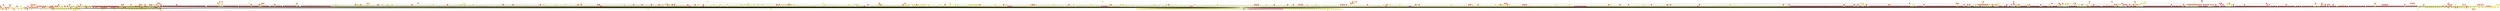 graph {
0 [style = filled fillcolor = red];
1 [style = filled fillcolor = red];
2 [style = filled fillcolor = red];
3 [style = filled fillcolor = red];
4 [style = filled fillcolor = red];
5 [style = filled fillcolor = red];
6 [style = filled fillcolor = red];
7 [style = filled fillcolor = red];
8 [style = filled fillcolor = red];
9 [style = filled fillcolor = red];
10 [style = filled fillcolor = red];
11 [style = filled fillcolor = red];
12 [style = filled fillcolor = red];
13 [style = filled fillcolor = red];
14 [style = filled fillcolor = red];
15 [style = filled fillcolor = red];
16 [style = filled fillcolor = red];
17 [style = filled fillcolor = red];
18 [style = filled fillcolor = red];
19 [style = filled fillcolor = red];
20 [style = filled fillcolor = red];
21 [style = filled fillcolor = red];
22 [style = filled fillcolor = red];
23 [style = filled fillcolor = red];
24 [style = filled fillcolor = red];
25 [style = filled fillcolor = red];
26 [style = filled fillcolor = red];
27 [style = filled fillcolor = red];
28 [style = filled fillcolor = red];
29 [style = filled fillcolor = red];
30 [style = filled fillcolor = red];
31 [style = filled fillcolor = red];
32 [style = filled fillcolor = red];
33 [style = filled fillcolor = red];
34 [style = filled fillcolor = red];
35 [style = filled fillcolor = red];
36 [style = filled fillcolor = red];
37 [style = filled fillcolor = red];
38 [style = filled fillcolor = red];
39 [style = filled fillcolor = red];
40 [style = filled fillcolor = red];
41 [style = filled fillcolor = red];
42 [style = filled fillcolor = red];
43 [style = filled fillcolor = red];
44 [style = filled fillcolor = red];
45 [style = filled fillcolor = red];
46 [style = filled fillcolor = red];
47 [style = filled fillcolor = red];
48 [style = filled fillcolor = red];
49 [style = filled fillcolor = red];
50 [style = filled fillcolor = red];
51 [style = filled fillcolor = red];
52 [style = filled fillcolor = red];
53 [style = filled fillcolor = red];
54 [style = filled fillcolor = red];
55 [style = filled fillcolor = red];
56 [style = filled fillcolor = red];
57 [style = filled fillcolor = red];
58 [style = filled fillcolor = red];
59 [style = filled fillcolor = red];
60 [style = filled fillcolor = red];
61 [style = filled fillcolor = red];
62 [style = filled fillcolor = red];
63 [style = filled fillcolor = red];
64 [style = filled fillcolor = red];
65 [style = filled fillcolor = red];
66 [style = filled fillcolor = red];
67 [style = filled fillcolor = red];
68 [style = filled fillcolor = red];
69 [style = filled fillcolor = red];
70 [style = filled fillcolor = red];
71 [style = filled fillcolor = red];
72 [style = filled fillcolor = red];
73 [style = filled fillcolor = red];
74 [style = filled fillcolor = red];
75 [style = filled fillcolor = red];
76 [style = filled fillcolor = red];
77 [style = filled fillcolor = red];
78 [style = filled fillcolor = red];
79 [style = filled fillcolor = red];
80 [style = filled fillcolor = red];
81 [style = filled fillcolor = red];
82 [style = filled fillcolor = red];
83 [style = filled fillcolor = red];
84 [style = filled fillcolor = red];
85 [style = filled fillcolor = red];
86 [style = filled fillcolor = red];
87 [style = filled fillcolor = red];
88 [style = filled fillcolor = red];
89 [style = filled fillcolor = red];
90 [style = filled fillcolor = red];
91 [style = filled fillcolor = red];
92 [style = filled fillcolor = red];
93 [style = filled fillcolor = red];
94 [style = filled fillcolor = red];
95 [style = filled fillcolor = red];
96 [style = filled fillcolor = red];
97 [style = filled fillcolor = red];
98 [style = filled fillcolor = red];
99 [style = filled fillcolor = red];
100 [style = filled fillcolor = red];
101 [style = filled fillcolor = red];
102 [style = filled fillcolor = red];
103 [style = filled fillcolor = red];
104 [style = filled fillcolor = red];
105 [style = filled fillcolor = red];
106 [style = filled fillcolor = red];
107 [style = filled fillcolor = red];
108 [style = filled fillcolor = red];
109 [style = filled fillcolor = red];
110 [style = filled fillcolor = red];
111 [style = filled fillcolor = red];
112 [style = filled fillcolor = red];
113 [style = filled fillcolor = red];
114 [style = filled fillcolor = red];
115 [style = filled fillcolor = red];
116 [style = filled fillcolor = red];
117 [style = filled fillcolor = red];
118 [style = filled fillcolor = red];
119 [style = filled fillcolor = red];
120 [style = filled fillcolor = red];
121 [style = filled fillcolor = red];
122 [style = filled fillcolor = red];
123 [style = filled fillcolor = red];
124 [style = filled fillcolor = red];
125 [style = filled fillcolor = red];
126 [style = filled fillcolor = red];
127 [style = filled fillcolor = red];
128 [style = filled fillcolor = red];
129 [style = filled fillcolor = red];
130 [style = filled fillcolor = red];
131 [style = filled fillcolor = red];
132 [style = filled fillcolor = red];
133 [style = filled fillcolor = red];
134 [style = filled fillcolor = red];
135 [style = filled fillcolor = red];
136 [style = filled fillcolor = red];
137 [style = filled fillcolor = red];
138 [style = filled fillcolor = red];
139 [style = filled fillcolor = red];
140 [style = filled fillcolor = red];
141 [style = filled fillcolor = red];
142 [style = filled fillcolor = red];
143 [style = filled fillcolor = red];
144 [style = filled fillcolor = red];
145 [style = filled fillcolor = red];
146 [style = filled fillcolor = red];
147 [style = filled fillcolor = red];
148 [style = filled fillcolor = red];
149 [style = filled fillcolor = red];
150 [style = filled fillcolor = red];
151 [style = filled fillcolor = red];
152 [style = filled fillcolor = red];
153 [style = filled fillcolor = red];
154 [style = filled fillcolor = red];
155 [style = filled fillcolor = red];
156 [style = filled fillcolor = red];
157 [style = filled fillcolor = red];
158 [style = filled fillcolor = red];
159 [style = filled fillcolor = red];
160 [style = filled fillcolor = red];
161 [style = filled fillcolor = red];
162 [style = filled fillcolor = red];
163 [style = filled fillcolor = red];
164 [style = filled fillcolor = red];
165 [style = filled fillcolor = red];
166 [style = filled fillcolor = red];
167 [style = filled fillcolor = red];
168 [style = filled fillcolor = red];
169 [style = filled fillcolor = red];
170 [style = filled fillcolor = red];
171 [style = filled fillcolor = red];
172 [style = filled fillcolor = red];
173 [style = filled fillcolor = red];
174 [style = filled fillcolor = red];
175 [style = filled fillcolor = red];
176 [style = filled fillcolor = red];
177 [style = filled fillcolor = red];
178 [style = filled fillcolor = red];
179 [style = filled fillcolor = red];
180 [style = filled fillcolor = red];
181 [style = filled fillcolor = red];
182 [style = filled fillcolor = red];
183 [style = filled fillcolor = red];
184 [style = filled fillcolor = red];
185 [style = filled fillcolor = red];
186 [style = filled fillcolor = red];
187 [style = filled fillcolor = red];
188 [style = filled fillcolor = red];
189 [style = filled fillcolor = red];
190 [style = filled fillcolor = red];
191 [style = filled fillcolor = red];
192 [style = filled fillcolor = red];
193 [style = filled fillcolor = red];
194 [style = filled fillcolor = red];
195 [style = filled fillcolor = red];
196 [style = filled fillcolor = red];
197 [style = filled fillcolor = red];
198 [style = filled fillcolor = red];
199 [style = filled fillcolor = red];
200 [style = filled fillcolor = red];
201 [style = filled fillcolor = red];
202 [style = filled fillcolor = red];
203 [style = filled fillcolor = red];
204 [style = filled fillcolor = red];
205 [style = filled fillcolor = red];
206 [style = filled fillcolor = red];
207 [style = filled fillcolor = red];
208 [style = filled fillcolor = red];
209 [style = filled fillcolor = red];
210 [style = filled fillcolor = red];
211 [style = filled fillcolor = red];
212 [style = filled fillcolor = red];
213 [style = filled fillcolor = red];
214 [style = filled fillcolor = red];
215 [style = filled fillcolor = red];
216 [style = filled fillcolor = red];
217 [style = filled fillcolor = red];
218 [style = filled fillcolor = red];
219 [style = filled fillcolor = red];
220 [style = filled fillcolor = red];
221 [style = filled fillcolor = red];
222 [style = filled fillcolor = red];
223 [style = filled fillcolor = red];
224 [style = filled fillcolor = red];
225 [style = filled fillcolor = red];
226 [style = filled fillcolor = red];
227 [style = filled fillcolor = red];
228 [style = filled fillcolor = red];
229 [style = filled fillcolor = red];
230 [style = filled fillcolor = red];
231 [style = filled fillcolor = red];
232 [style = filled fillcolor = red];
233 [style = filled fillcolor = red];
234 [style = filled fillcolor = red];
235 [style = filled fillcolor = red];
236 [style = filled fillcolor = red];
237 [style = filled fillcolor = red];
238 [style = filled fillcolor = red];
239 [style = filled fillcolor = red];
240 [style = filled fillcolor = red];
241 [style = filled fillcolor = red];
242 [style = filled fillcolor = red];
243 [style = filled fillcolor = red];
244 [style = filled fillcolor = red];
245 [style = filled fillcolor = red];
246 [style = filled fillcolor = red];
247 [style = filled fillcolor = red];
248 [style = filled fillcolor = red];
249 [style = filled fillcolor = red];
250 [style = filled fillcolor = red];
251 [style = filled fillcolor = red];
252 [style = filled fillcolor = red];
253 [style = filled fillcolor = red];
254 [style = filled fillcolor = red];
255 [style = filled fillcolor = red];
256 [style = filled fillcolor = red];
257 [style = filled fillcolor = red];
258 [style = filled fillcolor = red];
259 [style = filled fillcolor = red];
260 [style = filled fillcolor = red];
261 [style = filled fillcolor = red];
262 [style = filled fillcolor = red];
263 [style = filled fillcolor = red];
264 [style = filled fillcolor = red];
265 [style = filled fillcolor = red];
266 [style = filled fillcolor = red];
267 [style = filled fillcolor = red];
268 [style = filled fillcolor = red];
269 [style = filled fillcolor = red];
270 [style = filled fillcolor = red];
271 [style = filled fillcolor = red];
272 [style = filled fillcolor = red];
273 [style = filled fillcolor = red];
274 [style = filled fillcolor = red];
275 [style = filled fillcolor = red];
276 [style = filled fillcolor = red];
277 [style = filled fillcolor = red];
278 [style = filled fillcolor = red];
279 [style = filled fillcolor = red];
280 [style = filled fillcolor = red];
281 [style = filled fillcolor = red];
282 [style = filled fillcolor = red];
283 [style = filled fillcolor = red];
284 [style = filled fillcolor = red];
285 [style = filled fillcolor = red];
286 [style = filled fillcolor = red];
287 [style = filled fillcolor = red];
288 [style = filled fillcolor = red];
289 [style = filled fillcolor = red];
290 [style = filled fillcolor = red];
291 [style = filled fillcolor = red];
292 [style = filled fillcolor = red];
293 [style = filled fillcolor = red];
294 [style = filled fillcolor = red];
295 [style = filled fillcolor = red];
296 [style = filled fillcolor = red];
297 [style = filled fillcolor = red];
298 [style = filled fillcolor = red];
299 [style = filled fillcolor = red];
300 [style = filled fillcolor = red];
301 [style = filled fillcolor = red];
302 [style = filled fillcolor = red];
303 [style = filled fillcolor = red];
304 [style = filled fillcolor = red];
305 [style = filled fillcolor = red];
306 [style = filled fillcolor = red];
307 [style = filled fillcolor = red];
308 [style = filled fillcolor = red];
309 [style = filled fillcolor = red];
310 [style = filled fillcolor = red];
311 [style = filled fillcolor = red];
312 [style = filled fillcolor = red];
313 [style = filled fillcolor = red];
314 [style = filled fillcolor = red];
315 [style = filled fillcolor = red];
316 [style = filled fillcolor = red];
317 [style = filled fillcolor = red];
318 [style = filled fillcolor = red];
319 [style = filled fillcolor = red];
320 [style = filled fillcolor = red];
321 [style = filled fillcolor = red];
322 [style = filled fillcolor = red];
323 [style = filled fillcolor = red];
324 [style = filled fillcolor = red];
325 [style = filled fillcolor = red];
326 [style = filled fillcolor = red];
327 [style = filled fillcolor = red];
328 [style = filled fillcolor = red];
329 [style = filled fillcolor = red];
330 [style = filled fillcolor = red];
331 [style = filled fillcolor = red];
332 [style = filled fillcolor = red];
333 [style = filled fillcolor = red];
334 [style = filled fillcolor = red];
335 [style = filled fillcolor = red];
336 [style = filled fillcolor = red];
337 [style = filled fillcolor = red];
338 [style = filled fillcolor = red];
339 [style = filled fillcolor = red];
340 [style = filled fillcolor = red];
341 [style = filled fillcolor = red];
342 [style = filled fillcolor = red];
343 [style = filled fillcolor = red];
344 [style = filled fillcolor = red];
345 [style = filled fillcolor = red];
346 [style = filled fillcolor = red];
347 [style = filled fillcolor = red];
348 [style = filled fillcolor = red];
349 [style = filled fillcolor = red];
350 [style = filled fillcolor = red];
351 [style = filled fillcolor = red];
352 [style = filled fillcolor = red];
353 [style = filled fillcolor = red];
354 [style = filled fillcolor = red];
355 [style = filled fillcolor = red];
356 [style = filled fillcolor = red];
357 [style = filled fillcolor = red];
358 [style = filled fillcolor = red];
359 [style = filled fillcolor = red];
360 [style = filled fillcolor = red];
361 [style = filled fillcolor = red];
362 [style = filled fillcolor = red];
363 [style = filled fillcolor = red];
364 [style = filled fillcolor = red];
365 [style = filled fillcolor = red];
366 [style = filled fillcolor = red];
367 [style = filled fillcolor = red];
368 [style = filled fillcolor = red];
369 [style = filled fillcolor = red];
370 [style = filled fillcolor = red];
371 [style = filled fillcolor = red];
372 [style = filled fillcolor = red];
373 [style = filled fillcolor = red];
374 [style = filled fillcolor = red];
375 [style = filled fillcolor = red];
376 [style = filled fillcolor = red];
377 [style = filled fillcolor = red];
378 [style = filled fillcolor = red];
379 [style = filled fillcolor = red];
380 [style = filled fillcolor = red];
381 [style = filled fillcolor = red];
382 [style = filled fillcolor = red];
383 [style = filled fillcolor = red];
384 [style = filled fillcolor = red];
385 [style = filled fillcolor = red];
386 [style = filled fillcolor = red];
387 [style = filled fillcolor = red];
388 [style = filled fillcolor = red];
389 [style = filled fillcolor = red];
390 [style = filled fillcolor = red];
391 [style = filled fillcolor = red];
392 [style = filled fillcolor = red];
393 [style = filled fillcolor = red];
394 [style = filled fillcolor = red];
395 [style = filled fillcolor = red];
396 [style = filled fillcolor = red];
397 [style = filled fillcolor = red];
398 [style = filled fillcolor = red];
399 [style = filled fillcolor = red];
400 [style = filled fillcolor = red];
401 [style = filled fillcolor = red];
402 [style = filled fillcolor = red];
403 [style = filled fillcolor = red];
404 [style = filled fillcolor = red];
405 [style = filled fillcolor = red];
406 [style = filled fillcolor = red];
407 [style = filled fillcolor = red];
408 [style = filled fillcolor = red];
409 [style = filled fillcolor = red];
410 [style = filled fillcolor = red];
411 [style = filled fillcolor = red];
412 [style = filled fillcolor = red];
413 [style = filled fillcolor = red];
414 [style = filled fillcolor = red];
415 [style = filled fillcolor = red];
416 [style = filled fillcolor = red];
417 [style = filled fillcolor = red];
418 [style = filled fillcolor = red];
419 [style = filled fillcolor = red];
420 [style = filled fillcolor = red];
421 [style = filled fillcolor = red];
422 [style = filled fillcolor = red];
423 [style = filled fillcolor = red];
424 [style = filled fillcolor = red];
425 [style = filled fillcolor = red];
426 [style = filled fillcolor = red];
427 [style = filled fillcolor = red];
428 [style = filled fillcolor = red];
429 [style = filled fillcolor = red];
430 [style = filled fillcolor = red];
431 [style = filled fillcolor = red];
432 [style = filled fillcolor = red];
433 [style = filled fillcolor = red];
434 [style = filled fillcolor = red];
435 [style = filled fillcolor = red];
436 [style = filled fillcolor = red];
437 [style = filled fillcolor = red];
438 [style = filled fillcolor = red];
439 [style = filled fillcolor = red];
440 [style = filled fillcolor = red];
441 [style = filled fillcolor = red];
442 [style = filled fillcolor = red];
443 [style = filled fillcolor = red];
444 [style = filled fillcolor = red];
445 [style = filled fillcolor = red];
446 [style = filled fillcolor = red];
447 [style = filled fillcolor = red];
448 [style = filled fillcolor = red];
449 [style = filled fillcolor = red];
450 [style = filled fillcolor = red];
451 [style = filled fillcolor = red];
452 [style = filled fillcolor = red];
453 [style = filled fillcolor = red];
454 [style = filled fillcolor = red];
455 [style = filled fillcolor = red];
456 [style = filled fillcolor = red];
457 [style = filled fillcolor = red];
458 [style = filled fillcolor = red];
459 [style = filled fillcolor = red];
460 [style = filled fillcolor = red];
461 [style = filled fillcolor = red];
462 [style = filled fillcolor = red];
463 [style = filled fillcolor = red];
464 [style = filled fillcolor = red];
465 [style = filled fillcolor = red];
466 [style = filled fillcolor = red];
467 [style = filled fillcolor = red];
468 [style = filled fillcolor = red];
469 [style = filled fillcolor = red];
470 [style = filled fillcolor = red];
471 [style = filled fillcolor = red];
472 [style = filled fillcolor = red];
473 [style = filled fillcolor = red];
474 [style = filled fillcolor = red];
475 [style = filled fillcolor = red];
476 [style = filled fillcolor = red];
477 [style = filled fillcolor = red];
478 [style = filled fillcolor = red];
479 [style = filled fillcolor = red];
480 [style = filled fillcolor = red];
481 [style = filled fillcolor = red];
482 [style = filled fillcolor = red];
483 [style = filled fillcolor = red];
484 [style = filled fillcolor = red];
485 [style = filled fillcolor = red];
486 [style = filled fillcolor = red];
487 [style = filled fillcolor = red];
488 [style = filled fillcolor = red];
489 [style = filled fillcolor = red];
490 [style = filled fillcolor = red];
491 [style = filled fillcolor = red];
492 [style = filled fillcolor = red];
493 [style = filled fillcolor = red];
494 [style = filled fillcolor = red];
495 [style = filled fillcolor = red];
496 [style = filled fillcolor = red];
497 [style = filled fillcolor = red];
498 [style = filled fillcolor = red];
499 [style = filled fillcolor = red];
500 [style = filled fillcolor = red];
501 [style = filled fillcolor = red];
502 [style = filled fillcolor = red];
503 [style = filled fillcolor = red];
504 [style = filled fillcolor = red];
505 [style = filled fillcolor = red];
506 [style = filled fillcolor = red];
507 [style = filled fillcolor = red];
508 [style = filled fillcolor = red];
509 [style = filled fillcolor = red];
510 [style = filled fillcolor = red];
511 [style = filled fillcolor = red];
512 [style = filled fillcolor = red];
513 [style = filled fillcolor = red];
514 [style = filled fillcolor = red];
515 [style = filled fillcolor = red];
516 [style = filled fillcolor = red];
517 [style = filled fillcolor = red];
518 [style = filled fillcolor = red];
519 [style = filled fillcolor = red];
520 [style = filled fillcolor = red];
521 [style = filled fillcolor = red];
522 [style = filled fillcolor = red];
523 [style = filled fillcolor = red];
524 [style = filled fillcolor = red];
525 [style = filled fillcolor = red];
526 [style = filled fillcolor = red];
527 [style = filled fillcolor = red];
528 [style = filled fillcolor = red];
529 [style = filled fillcolor = red];
530 [style = filled fillcolor = red];
531 [style = filled fillcolor = red];
532 [style = filled fillcolor = red];
533 [style = filled fillcolor = red];
534 [style = filled fillcolor = red];
535 [style = filled fillcolor = red];
536 [style = filled fillcolor = red];
537 [style = filled fillcolor = red];
538 [style = filled fillcolor = red];
539 [style = filled fillcolor = red];
540 [style = filled fillcolor = red];
541 [style = filled fillcolor = red];
542 [style = filled fillcolor = red];
543 [style = filled fillcolor = red];
544 [style = filled fillcolor = red];
545 [style = filled fillcolor = red];
546 [style = filled fillcolor = red];
547 [style = filled fillcolor = red];
548 [style = filled fillcolor = red];
549 [style = filled fillcolor = red];
550 [style = filled fillcolor = red];
551 [style = filled fillcolor = red];
552 [style = filled fillcolor = red];
553 [style = filled fillcolor = red];
554 [style = filled fillcolor = red];
555 [style = filled fillcolor = red];
556 [style = filled fillcolor = red];
557 [style = filled fillcolor = red];
558 [style = filled fillcolor = red];
559 [style = filled fillcolor = red];
560 [style = filled fillcolor = red];
561 [style = filled fillcolor = red];
562 [style = filled fillcolor = red];
563 [style = filled fillcolor = red];
564 [style = filled fillcolor = red];
565 [style = filled fillcolor = red];
566 [style = filled fillcolor = red];
567 [style = filled fillcolor = red];
568 [style = filled fillcolor = red];
569 [style = filled fillcolor = red];
570 [style = filled fillcolor = red];
571 [style = filled fillcolor = red];
572 [style = filled fillcolor = red];
573 [style = filled fillcolor = red];
574 [style = filled fillcolor = red];
575 [style = filled fillcolor = red];
576 [style = filled fillcolor = red];
577 [style = filled fillcolor = red];
578 [style = filled fillcolor = red];
579 [style = filled fillcolor = red];
580 [style = filled fillcolor = red];
581 [style = filled fillcolor = red];
582 [style = filled fillcolor = red];
583 [style = filled fillcolor = red];
584 [style = filled fillcolor = red];
585 [style = filled fillcolor = red];
586 [style = filled fillcolor = red];
587 [style = filled fillcolor = red];
588 [style = filled fillcolor = red];
589 [style = filled fillcolor = red];
590 [style = filled fillcolor = red];
591 [style = filled fillcolor = red];
592 [style = filled fillcolor = red];
593 [style = filled fillcolor = red];
594 [style = filled fillcolor = red];
595 [style = filled fillcolor = red];
596 [style = filled fillcolor = red];
597 [style = filled fillcolor = red];
598 [style = filled fillcolor = red];
599 [style = filled fillcolor = red];
600 [style = filled fillcolor = red];
601 [style = filled fillcolor = red];
602 [style = filled fillcolor = red];
603 [style = filled fillcolor = red];
604 [style = filled fillcolor = red];
605 [style = filled fillcolor = red];
606 [style = filled fillcolor = red];
607 [style = filled fillcolor = red];
608 [style = filled fillcolor = red];
609 [style = filled fillcolor = red];
610 [style = filled fillcolor = red];
611 [style = filled fillcolor = red];
612 [style = filled fillcolor = red];
613 [style = filled fillcolor = red];
614 [style = filled fillcolor = red];
615 [style = filled fillcolor = red];
616 [style = filled fillcolor = red];
617 [style = filled fillcolor = red];
618 [style = filled fillcolor = red];
619 [style = filled fillcolor = red];
620 [style = filled fillcolor = red];
621 [style = filled fillcolor = red];
622 [style = filled fillcolor = red];
623 [style = filled fillcolor = red];
624 [style = filled fillcolor = red];
625 [style = filled fillcolor = red];
626 [style = filled fillcolor = red];
627 [style = filled fillcolor = red];
628 [style = filled fillcolor = red];
629 [style = filled fillcolor = red];
630 [style = filled fillcolor = red];
631 [style = filled fillcolor = red];
632 [style = filled fillcolor = red];
633 [style = filled fillcolor = red];
634 [style = filled fillcolor = red];
635 [style = filled fillcolor = red];
636 [style = filled fillcolor = red];
637 [style = filled fillcolor = red];
638 [style = filled fillcolor = red];
639 [style = filled fillcolor = red];
640 [style = filled fillcolor = red];
641 [style = filled fillcolor = red];
642 [style = filled fillcolor = red];
643 [style = filled fillcolor = red];
644 [style = filled fillcolor = red];
645 [style = filled fillcolor = red];
646 [style = filled fillcolor = red];
647 [style = filled fillcolor = red];
648 [style = filled fillcolor = red];
649 [style = filled fillcolor = red];
650 [style = filled fillcolor = red];
651 [style = filled fillcolor = red];
652 [style = filled fillcolor = red];
653 [style = filled fillcolor = red];
654 [style = filled fillcolor = red];
655 [style = filled fillcolor = red];
656 [style = filled fillcolor = red];
657 [style = filled fillcolor = red];
658 [style = filled fillcolor = red];
659 [style = filled fillcolor = red];
660 [style = filled fillcolor = red];
661 [style = filled fillcolor = red];
662 [style = filled fillcolor = red];
663 [style = filled fillcolor = red];
664 [style = filled fillcolor = red];
665 [style = filled fillcolor = red];
666 [style = filled fillcolor = red];
667 [style = filled fillcolor = red];
668 [style = filled fillcolor = red];
669 [style = filled fillcolor = red];
670 [style = filled fillcolor = red];
671 [style = filled fillcolor = red];
672 [style = filled fillcolor = red];
673 [style = filled fillcolor = red];
674 [style = filled fillcolor = red];
675 [style = filled fillcolor = red];
676 [style = filled fillcolor = red];
677 [style = filled fillcolor = red];
678 [style = filled fillcolor = red];
679 [style = filled fillcolor = red];
680 [style = filled fillcolor = red];
681 [style = filled fillcolor = red];
682 [style = filled fillcolor = red];
683 [style = filled fillcolor = red];
684 [style = filled fillcolor = red];
685 [style = filled fillcolor = red];
686 [style = filled fillcolor = red];
687 [style = filled fillcolor = red];
688 [style = filled fillcolor = red];
689 [style = filled fillcolor = red];
690 [style = filled fillcolor = red];
691 [style = filled fillcolor = red];
692 [style = filled fillcolor = red];
693 [style = filled fillcolor = red];
694 [style = filled fillcolor = red];
695 [style = filled fillcolor = red];
696 [style = filled fillcolor = red];
697 [style = filled fillcolor = red];
698 [style = filled fillcolor = red];
699 [style = filled fillcolor = red];
700 [style = filled fillcolor = red];
701 [style = filled fillcolor = red];
702 [style = filled fillcolor = red];
703 [style = filled fillcolor = red];
704 [style = filled fillcolor = red];
705 [style = filled fillcolor = red];
706 [style = filled fillcolor = red];
707 [style = filled fillcolor = red];
708 [style = filled fillcolor = red];
709 [style = filled fillcolor = red];
710 [style = filled fillcolor = red];
711 [style = filled fillcolor = red];
712 [style = filled fillcolor = red];
713 [style = filled fillcolor = red];
714 [style = filled fillcolor = red];
715 [style = filled fillcolor = red];
716 [style = filled fillcolor = red];
717 [style = filled fillcolor = red];
718 [style = filled fillcolor = red];
719 [style = filled fillcolor = red];
720 [style = filled fillcolor = red];
721 [style = filled fillcolor = red];
722 [style = filled fillcolor = red];
723 [style = filled fillcolor = red];
724 [style = filled fillcolor = red];
725 [style = filled fillcolor = red];
726 [style = filled fillcolor = red];
727 [style = filled fillcolor = red];
728 [style = filled fillcolor = red];
729 [style = filled fillcolor = red];
730 [style = filled fillcolor = blue];
731 [style = filled fillcolor = blue];
732 [style = filled fillcolor = yellow];
733 [style = filled fillcolor = yellow];
734 [style = filled fillcolor = yellow];
735 [style = filled fillcolor = yellow];
736 [style = filled fillcolor = yellow];
737 [style = filled fillcolor = yellow];
738 [style = filled fillcolor = yellow];
739 [style = filled fillcolor = yellow];
740 [style = filled fillcolor = yellow];
741 [style = filled fillcolor = yellow];
742 [style = filled fillcolor = yellow];
743 [style = filled fillcolor = yellow];
744 [style = filled fillcolor = yellow];
745 [style = filled fillcolor = yellow];
746 [style = filled fillcolor = yellow];
747 [style = filled fillcolor = yellow];
748 [style = filled fillcolor = yellow];
749 [style = filled fillcolor = yellow];
750 [style = filled fillcolor = yellow];
751 [style = filled fillcolor = yellow];
752 [style = filled fillcolor = yellow];
753 [style = filled fillcolor = yellow];
754 [style = filled fillcolor = yellow];
755 [style = filled fillcolor = yellow];
756 [style = filled fillcolor = yellow];
757 [style = filled fillcolor = yellow];
758 [style = filled fillcolor = yellow];
759 [style = filled fillcolor = yellow];
760 [style = filled fillcolor = yellow];
761 [style = filled fillcolor = yellow];
762 [style = filled fillcolor = yellow];
763 [style = filled fillcolor = yellow];
764 [style = filled fillcolor = yellow];
765 [style = filled fillcolor = yellow];
766 [style = filled fillcolor = yellow];
767 [style = filled fillcolor = yellow];
768 [style = filled fillcolor = yellow];
769 [style = filled fillcolor = yellow];
770 [style = filled fillcolor = yellow];
771 [style = filled fillcolor = yellow];
772 [style = filled fillcolor = yellow];
773 [style = filled fillcolor = yellow];
774 [style = filled fillcolor = yellow];
775 [style = filled fillcolor = yellow];
776 [style = filled fillcolor = yellow];
777 [style = filled fillcolor = yellow];
778 [style = filled fillcolor = yellow];
779 [style = filled fillcolor = yellow];
780 [style = filled fillcolor = yellow];
781 [style = filled fillcolor = yellow];
782 [style = filled fillcolor = yellow];
783 [style = filled fillcolor = yellow];
784 [style = filled fillcolor = yellow];
785 [style = filled fillcolor = yellow];
786 [style = filled fillcolor = yellow];
787 [style = filled fillcolor = yellow];
788 [style = filled fillcolor = yellow];
789 [style = filled fillcolor = yellow];
790 [style = filled fillcolor = yellow];
791 [style = filled fillcolor = yellow];
792 [style = filled fillcolor = yellow];
793 [style = filled fillcolor = yellow];
794 [style = filled fillcolor = yellow];
795 [style = filled fillcolor = yellow];
796 [style = filled fillcolor = yellow];
797 [style = filled fillcolor = yellow];
798 [style = filled fillcolor = yellow];
799 [style = filled fillcolor = yellow];
800 [style = filled fillcolor = yellow];
801 [style = filled fillcolor = yellow];
802 [style = filled fillcolor = yellow];
803 [style = filled fillcolor = yellow];
804 [style = filled fillcolor = yellow];
805 [style = filled fillcolor = yellow];
806 [style = filled fillcolor = yellow];
807 [style = filled fillcolor = yellow];
808 [style = filled fillcolor = yellow];
809 [style = filled fillcolor = yellow];
810 [style = filled fillcolor = yellow];
811 [style = filled fillcolor = yellow];
812 [style = filled fillcolor = yellow];
813 [style = filled fillcolor = yellow];
814 [style = filled fillcolor = yellow];
815 [style = filled fillcolor = yellow];
816 [style = filled fillcolor = yellow];
817 [style = filled fillcolor = yellow];
818 [style = filled fillcolor = yellow];
819 [style = filled fillcolor = yellow];
820 [style = filled fillcolor = yellow];
821 [style = filled fillcolor = yellow];
822 [style = filled fillcolor = yellow];
823 [style = filled fillcolor = yellow];
824 [style = filled fillcolor = yellow];
825 [style = filled fillcolor = yellow];
826 [style = filled fillcolor = yellow];
827 [style = filled fillcolor = yellow];
828 [style = filled fillcolor = yellow];
829 [style = filled fillcolor = yellow];
830 [style = filled fillcolor = yellow];
831 [style = filled fillcolor = yellow];
832 [style = filled fillcolor = yellow];
833 [style = filled fillcolor = yellow];
834 [style = filled fillcolor = yellow];
835 [style = filled fillcolor = yellow];
836 [style = filled fillcolor = yellow];
837 [style = filled fillcolor = yellow];
838 [style = filled fillcolor = yellow];
839 [style = filled fillcolor = yellow];
840 [style = filled fillcolor = yellow];
841 [style = filled fillcolor = yellow];
842 [style = filled fillcolor = yellow];
843 [style = filled fillcolor = yellow];
844 [style = filled fillcolor = yellow];
845 [style = filled fillcolor = yellow];
846 [style = filled fillcolor = yellow];
847 [style = filled fillcolor = yellow];
848 [style = filled fillcolor = yellow];
849 [style = filled fillcolor = yellow];
850 [style = filled fillcolor = yellow];
851 [style = filled fillcolor = yellow];
852 [style = filled fillcolor = yellow];
853 [style = filled fillcolor = yellow];
854 [style = filled fillcolor = yellow];
855 [style = filled fillcolor = yellow];
856 [style = filled fillcolor = yellow];
857 [style = filled fillcolor = yellow];
858 [style = filled fillcolor = yellow];
859 [style = filled fillcolor = yellow];
860 [style = filled fillcolor = yellow];
861 [style = filled fillcolor = yellow];
862 [style = filled fillcolor = yellow];
863 [style = filled fillcolor = yellow];
864 [style = filled fillcolor = yellow];
865 [style = filled fillcolor = yellow];
866 [style = filled fillcolor = yellow];
867 [style = filled fillcolor = yellow];
868 [style = filled fillcolor = yellow];
869 [style = filled fillcolor = yellow];
870 [style = filled fillcolor = yellow];
871 [style = filled fillcolor = yellow];
872 [style = filled fillcolor = yellow];
873 [style = filled fillcolor = yellow];
874 [style = filled fillcolor = yellow];
875 [style = filled fillcolor = yellow];
876 [style = filled fillcolor = yellow];
877 [style = filled fillcolor = yellow];
878 [style = filled fillcolor = yellow];
879 [style = filled fillcolor = yellow];
880 [style = filled fillcolor = yellow];
881 [style = filled fillcolor = yellow];
882 [style = filled fillcolor = yellow];
883 [style = filled fillcolor = yellow];
884 [style = filled fillcolor = yellow];
885 [style = filled fillcolor = yellow];
886 [style = filled fillcolor = yellow];
887 [style = filled fillcolor = yellow];
888 [style = filled fillcolor = yellow];
889 [style = filled fillcolor = yellow];
890 [style = filled fillcolor = yellow];
891 [style = filled fillcolor = yellow];
892 [style = filled fillcolor = yellow];
893 [style = filled fillcolor = yellow];
894 [style = filled fillcolor = yellow];
895 [style = filled fillcolor = yellow];
896 [style = filled fillcolor = yellow];
897 [style = filled fillcolor = yellow];
898 [style = filled fillcolor = yellow];
899 [style = filled fillcolor = yellow];
900 [style = filled fillcolor = yellow];
901 [style = filled fillcolor = yellow];
902 [style = filled fillcolor = yellow];
903 [style = filled fillcolor = yellow];
904 [style = filled fillcolor = yellow];
905 [style = filled fillcolor = yellow];
906 [style = filled fillcolor = yellow];
907 [style = filled fillcolor = yellow];
908 [style = filled fillcolor = yellow];
909 [style = filled fillcolor = yellow];
910 [style = filled fillcolor = yellow];
911 [style = filled fillcolor = yellow];
912 [style = filled fillcolor = yellow];
913 [style = filled fillcolor = yellow];
914 [style = filled fillcolor = yellow];
915 [style = filled fillcolor = yellow];
916 [style = filled fillcolor = yellow];
917 [style = filled fillcolor = yellow];
918 [style = filled fillcolor = yellow];
919 [style = filled fillcolor = yellow];
920 [style = filled fillcolor = yellow];
921 [style = filled fillcolor = yellow];
922 [style = filled fillcolor = yellow];
923 [style = filled fillcolor = yellow];
924 [style = filled fillcolor = yellow];
925 [style = filled fillcolor = yellow];
926 [style = filled fillcolor = yellow];
927 [style = filled fillcolor = yellow];
928 [style = filled fillcolor = yellow];
929 [style = filled fillcolor = yellow];
930 [style = filled fillcolor = yellow];
931 [style = filled fillcolor = yellow];
932 [style = filled fillcolor = yellow];
933 [style = filled fillcolor = yellow];
934 [style = filled fillcolor = yellow];
935 [style = filled fillcolor = yellow];
936 [style = filled fillcolor = yellow];
937 [style = filled fillcolor = yellow];
938 [style = filled fillcolor = yellow];
939 [style = filled fillcolor = yellow];
940 [style = filled fillcolor = yellow];
941 [style = filled fillcolor = yellow];
942 [style = filled fillcolor = yellow];
943 [style = filled fillcolor = yellow];
944 [style = filled fillcolor = yellow];
945 [style = filled fillcolor = yellow];
946 [style = filled fillcolor = yellow];
947 [style = filled fillcolor = yellow];
948 [style = filled fillcolor = yellow];
949 [style = filled fillcolor = yellow];
950 [style = filled fillcolor = yellow];
951 [style = filled fillcolor = yellow];
952 [style = filled fillcolor = yellow];
953 [style = filled fillcolor = yellow];
954 [style = filled fillcolor = yellow];
955 [style = filled fillcolor = yellow];
956 [style = filled fillcolor = yellow];
957 [style = filled fillcolor = yellow];
958 [style = filled fillcolor = yellow];
959 [style = filled fillcolor = yellow];
960 [style = filled fillcolor = yellow];
961 [style = filled fillcolor = yellow];
962 [style = filled fillcolor = yellow];
963 [style = filled fillcolor = yellow];
964 [style = filled fillcolor = yellow];
965 [style = filled fillcolor = yellow];
966 [style = filled fillcolor = yellow];
967 [style = filled fillcolor = yellow];
968 [style = filled fillcolor = yellow];
969 [style = filled fillcolor = yellow];
970 [style = filled fillcolor = yellow];
971 [style = filled fillcolor = yellow];
972 [style = filled fillcolor = yellow];
973 [style = filled fillcolor = yellow];
974 [style = filled fillcolor = yellow];
975 [style = filled fillcolor = yellow];
976 [style = filled fillcolor = yellow];
977 [style = filled fillcolor = yellow];
978 [style = filled fillcolor = yellow];
979 [style = filled fillcolor = yellow];
980 [style = filled fillcolor = yellow];
981 [style = filled fillcolor = yellow];
982 [style = filled fillcolor = yellow];
983 [style = filled fillcolor = yellow];
984 [style = filled fillcolor = yellow];
985 [style = filled fillcolor = yellow];
986 [style = filled fillcolor = yellow];
987 [style = filled fillcolor = yellow];
988 [style = filled fillcolor = yellow];
989 [style = filled fillcolor = yellow];
990 [style = filled fillcolor = yellow];
991 [style = filled fillcolor = yellow];
992 [style = filled fillcolor = yellow];
993 [style = filled fillcolor = yellow];
994 [style = filled fillcolor = yellow];
995 [style = filled fillcolor = yellow];
996 [style = filled fillcolor = yellow];
997 [style = filled fillcolor = yellow];
998 [style = filled fillcolor = yellow];
999 [style = filled fillcolor = yellow];
1000 [style = filled fillcolor = yellow];
1001 [style = filled fillcolor = yellow];
1002 [style = filled fillcolor = yellow];
1003 [style = filled fillcolor = yellow];
1004 [style = filled fillcolor = yellow];
1005 [style = filled fillcolor = yellow];
1006 [style = filled fillcolor = yellow];
1007 [style = filled fillcolor = yellow];
1008 [style = filled fillcolor = yellow];
1009 [style = filled fillcolor = yellow];
1010 [style = filled fillcolor = yellow];
1011 [style = filled fillcolor = yellow];
1012 [style = filled fillcolor = yellow];
1013 [style = filled fillcolor = yellow];
1014 [style = filled fillcolor = yellow];
1015 [style = filled fillcolor = yellow];
1016 [style = filled fillcolor = yellow];
1017 [style = filled fillcolor = yellow];
1018 [style = filled fillcolor = yellow];
1019 [style = filled fillcolor = yellow];
1020 [style = filled fillcolor = yellow];
1021 [style = filled fillcolor = yellow];
1022 [style = filled fillcolor = yellow];
1023 [style = filled fillcolor = yellow];
1024 [style = filled fillcolor = yellow];
1025 [style = filled fillcolor = yellow];
1026 [style = filled fillcolor = yellow];
1027 [style = filled fillcolor = yellow];
1028 [style = filled fillcolor = yellow];
1029 [style = filled fillcolor = yellow];
1030 [style = filled fillcolor = yellow];
1031 [style = filled fillcolor = yellow];
1032 [style = filled fillcolor = yellow];
1033 [style = filled fillcolor = yellow];
1034 [style = filled fillcolor = yellow];
1035 [style = filled fillcolor = yellow];
1036 [style = filled fillcolor = yellow];
1037 [style = filled fillcolor = yellow];
1038 [style = filled fillcolor = yellow];
1039 [style = filled fillcolor = yellow];
1040 [style = filled fillcolor = yellow];
1041 [style = filled fillcolor = yellow];
1042 [style = filled fillcolor = yellow];
1043 [style = filled fillcolor = yellow];
1044 [style = filled fillcolor = yellow];
1045 [style = filled fillcolor = yellow];
1046 [style = filled fillcolor = yellow];
1047 [style = filled fillcolor = yellow];
1048 [style = filled fillcolor = yellow];
1049 [style = filled fillcolor = yellow];
1050 [style = filled fillcolor = yellow];
1051 [style = filled fillcolor = yellow];
1052 [style = filled fillcolor = yellow];
1053 [style = filled fillcolor = yellow];
1054 [style = filled fillcolor = yellow];
1055 [style = filled fillcolor = yellow];
1056 [style = filled fillcolor = yellow];
1057 [style = filled fillcolor = yellow];
1058 [style = filled fillcolor = yellow];
1059 [style = filled fillcolor = yellow];
1060 [style = filled fillcolor = yellow];
1061 [style = filled fillcolor = yellow];
1062 [style = filled fillcolor = yellow];
1063 [style = filled fillcolor = yellow];
1064 [style = filled fillcolor = yellow];
1065 [style = filled fillcolor = yellow];
1066 [style = filled fillcolor = yellow];
1067 [style = filled fillcolor = yellow];
1068 [style = filled fillcolor = yellow];
1069 [style = filled fillcolor = yellow];
1070 [style = filled fillcolor = yellow];
1071 [style = filled fillcolor = yellow];
1072 [style = filled fillcolor = yellow];
1073 [style = filled fillcolor = yellow];
1074 [style = filled fillcolor = yellow];
1075 [style = filled fillcolor = yellow];
1076 [style = filled fillcolor = yellow];
1077 [style = filled fillcolor = yellow];
1078 [style = filled fillcolor = yellow];
1079 [style = filled fillcolor = yellow];
1080 [style = filled fillcolor = yellow];
1081 [style = filled fillcolor = yellow];
1082 [style = filled fillcolor = yellow];
1083 [style = filled fillcolor = yellow];
1084 [style = filled fillcolor = yellow];
1085 [style = filled fillcolor = yellow];
1086 [style = filled fillcolor = yellow];
1087 [style = filled fillcolor = yellow];
1088 [style = filled fillcolor = yellow];
1089 [style = filled fillcolor = yellow];
1090 [style = filled fillcolor = yellow];
1091 [style = filled fillcolor = yellow];
1092 [style = filled fillcolor = yellow];
1093 [style = filled fillcolor = yellow];
1094 [style = filled fillcolor = yellow];
1095 [style = filled fillcolor = yellow];
1096 [style = filled fillcolor = yellow];
1097 [style = filled fillcolor = yellow];
1098 [style = filled fillcolor = yellow];
1099 [style = filled fillcolor = yellow];
1100 [style = filled fillcolor = yellow];
1101 [style = filled fillcolor = yellow];
1102 [style = filled fillcolor = yellow];
1103 [style = filled fillcolor = yellow];
1104 [style = filled fillcolor = yellow];
1105 [style = filled fillcolor = yellow];
1106 [style = filled fillcolor = yellow];
1107 [style = filled fillcolor = yellow];
1108 [style = filled fillcolor = yellow];
1109 [style = filled fillcolor = yellow];
1110 [style = filled fillcolor = yellow];
1111 [style = filled fillcolor = yellow];
1112 [style = filled fillcolor = yellow];
1113 [style = filled fillcolor = yellow];
1114 [style = filled fillcolor = yellow];
1115 [style = filled fillcolor = yellow];
1116 [style = filled fillcolor = yellow];
1117 [style = filled fillcolor = yellow];
1118 [style = filled fillcolor = yellow];
1119 [style = filled fillcolor = yellow];
1120 [style = filled fillcolor = yellow];
1121 [style = filled fillcolor = yellow];
1122 [style = filled fillcolor = yellow];
1123 [style = filled fillcolor = yellow];
1124 [style = filled fillcolor = yellow];
1125 [style = filled fillcolor = yellow];
1126 [style = filled fillcolor = yellow];
1127 [style = filled fillcolor = yellow];
1128 [style = filled fillcolor = yellow];
1129 [style = filled fillcolor = yellow];
1130 [style = filled fillcolor = yellow];
1131 [style = filled fillcolor = yellow];
1132 [style = filled fillcolor = yellow];
1133 [style = filled fillcolor = yellow];
1134 [style = filled fillcolor = yellow];
1135 [style = filled fillcolor = yellow];
1136 [style = filled fillcolor = yellow];
1137 [style = filled fillcolor = yellow];
1138 [style = filled fillcolor = yellow];
1139 [style = filled fillcolor = yellow];
1140 [style = filled fillcolor = yellow];
1141 [style = filled fillcolor = yellow];
1142 [style = filled fillcolor = yellow];
1143 [style = filled fillcolor = yellow];
1144 [style = filled fillcolor = yellow];
1145 [style = filled fillcolor = yellow];
1146 [style = filled fillcolor = yellow];
1147 [style = filled fillcolor = yellow];
1148 [style = filled fillcolor = yellow];
1149 [style = filled fillcolor = yellow];
1150 [style = filled fillcolor = yellow];
1151 [style = filled fillcolor = yellow];
1152 [style = filled fillcolor = yellow];
1153 [style = filled fillcolor = yellow];
1154 [style = filled fillcolor = yellow];
1155 [style = filled fillcolor = yellow];
1156 [style = filled fillcolor = yellow];
1157 [style = filled fillcolor = yellow];
1158 [style = filled fillcolor = yellow];
1159 [style = filled fillcolor = yellow];
1160 [style = filled fillcolor = yellow];
1161 [style = filled fillcolor = yellow];
1162 [style = filled fillcolor = yellow];
1163 [style = filled fillcolor = yellow];
1164 [style = filled fillcolor = yellow];
1165 [style = filled fillcolor = yellow];
1166 [style = filled fillcolor = yellow];
1167 [style = filled fillcolor = yellow];
1168 [style = filled fillcolor = yellow];
1169 [style = filled fillcolor = yellow];
1170 [style = filled fillcolor = yellow];
1171 [style = filled fillcolor = yellow];
1172 [style = filled fillcolor = yellow];
1173 [style = filled fillcolor = yellow];
1174 [style = filled fillcolor = yellow];
1175 [style = filled fillcolor = yellow];
1176 [style = filled fillcolor = yellow];
1177 [style = filled fillcolor = yellow];
1178 [style = filled fillcolor = yellow];
1179 [style = filled fillcolor = yellow];
1180 [style = filled fillcolor = yellow];
1181 [style = filled fillcolor = yellow];
1182 [style = filled fillcolor = yellow];
1183 [style = filled fillcolor = yellow];
1184 [style = filled fillcolor = yellow];
1185 [style = filled fillcolor = yellow];
1186 [style = filled fillcolor = yellow];
1187 [style = filled fillcolor = yellow];
1188 [style = filled fillcolor = yellow];
1189 [style = filled fillcolor = yellow];
1190 [style = filled fillcolor = yellow];
1191 [style = filled fillcolor = yellow];
1192 [style = filled fillcolor = yellow];
1193 [style = filled fillcolor = yellow];
1194 [style = filled fillcolor = yellow];
1195 [style = filled fillcolor = yellow];
1196 [style = filled fillcolor = yellow];
1197 [style = filled fillcolor = yellow];
1198 [style = filled fillcolor = yellow];
1199 [style = filled fillcolor = yellow];
1200 [style = filled fillcolor = yellow];
1201 [style = filled fillcolor = yellow];
1202 [style = filled fillcolor = yellow];
1203 [style = filled fillcolor = yellow];
1204 [style = filled fillcolor = yellow];
1205 [style = filled fillcolor = yellow];
1206 [style = filled fillcolor = yellow];
1207 [style = filled fillcolor = yellow];
1208 [style = filled fillcolor = yellow];
1209 [style = filled fillcolor = yellow];
1210 [style = filled fillcolor = yellow];
1211 [style = filled fillcolor = yellow];
1212 [style = filled fillcolor = yellow];
1213 [style = filled fillcolor = yellow];
1214 [style = filled fillcolor = yellow];
1215 [style = filled fillcolor = yellow];
1216 [style = filled fillcolor = yellow];
1217 [style = filled fillcolor = yellow];
1218 [style = filled fillcolor = yellow];
1219 [style = filled fillcolor = yellow];
1220 [style = filled fillcolor = yellow];
1221 [style = filled fillcolor = yellow];
1222 [style = filled fillcolor = yellow];
1223 [style = filled fillcolor = yellow];
1224 [style = filled fillcolor = yellow];
1225 [style = filled fillcolor = yellow];
1226 [style = filled fillcolor = yellow];
1227 [style = filled fillcolor = yellow];
1228 [style = filled fillcolor = yellow];
1229 [style = filled fillcolor = yellow];
1230 [style = filled fillcolor = yellow];
1231 [style = filled fillcolor = yellow];
1232 [style = filled fillcolor = yellow];
1233 [style = filled fillcolor = yellow];
1234 [style = filled fillcolor = yellow];
1235 [style = filled fillcolor = yellow];
1236 [style = filled fillcolor = yellow];
1237 [style = filled fillcolor = yellow];
1238 [style = filled fillcolor = yellow];
1239 [style = filled fillcolor = yellow];
1240 [style = filled fillcolor = yellow];
1241 [style = filled fillcolor = yellow];
1242 [style = filled fillcolor = yellow];
1243 [style = filled fillcolor = yellow];
1244 [style = filled fillcolor = yellow];
1245 [style = filled fillcolor = yellow];
1246 [style = filled fillcolor = yellow];
1247 [style = filled fillcolor = yellow];
1248 [style = filled fillcolor = yellow];
1249 [style = filled fillcolor = yellow];
1250 [style = filled fillcolor = yellow];
1251 [style = filled fillcolor = yellow];
1252 [style = filled fillcolor = yellow];
1253 [style = filled fillcolor = yellow];
1254 [style = filled fillcolor = yellow];
1255 [style = filled fillcolor = yellow];
1256 [style = filled fillcolor = yellow];
1257 [style = filled fillcolor = yellow];
1258 [style = filled fillcolor = yellow];
1259 [style = filled fillcolor = yellow];
1260 [style = filled fillcolor = yellow];
1261 [style = filled fillcolor = yellow];
1262 [style = filled fillcolor = yellow];
1263 [style = filled fillcolor = yellow];
1264 [style = filled fillcolor = yellow];
1265 [style = filled fillcolor = yellow];
1266 [style = filled fillcolor = yellow];
1267 [style = filled fillcolor = yellow];
1268 [style = filled fillcolor = yellow];
1269 [style = filled fillcolor = yellow];
1270 [style = filled fillcolor = yellow];
1271 [style = filled fillcolor = yellow];
1272 [style = filled fillcolor = yellow];
1273 [style = filled fillcolor = yellow];
1274 [style = filled fillcolor = yellow];
1275 [style = filled fillcolor = yellow];
1276 [style = filled fillcolor = yellow];
1277 [style = filled fillcolor = yellow];
1278 [style = filled fillcolor = yellow];
1279 [style = filled fillcolor = yellow];
1280 [style = filled fillcolor = yellow];
1281 [style = filled fillcolor = yellow];
1282 [style = filled fillcolor = yellow];
1283 [style = filled fillcolor = yellow];
1284 [style = filled fillcolor = yellow];
1285 [style = filled fillcolor = yellow];
1286 [style = filled fillcolor = yellow];
1287 [style = filled fillcolor = yellow];
1288 [style = filled fillcolor = yellow];
1289 [style = filled fillcolor = yellow];
1290 [style = filled fillcolor = yellow];
1291 [style = filled fillcolor = yellow];
1292 [style = filled fillcolor = yellow];
1293 [style = filled fillcolor = yellow];
1294 [style = filled fillcolor = yellow];
1295 [style = filled fillcolor = yellow];
1296 [style = filled fillcolor = yellow];
1297 [style = filled fillcolor = yellow];
1298 [style = filled fillcolor = yellow];
1299 [style = filled fillcolor = yellow];
1300 [style = filled fillcolor = yellow];
1301 [style = filled fillcolor = yellow];
1302 [style = filled fillcolor = yellow];
1303 [style = filled fillcolor = yellow];
1304 [style = filled fillcolor = yellow];
1305 [style = filled fillcolor = yellow];
1306 [style = filled fillcolor = yellow];
1307 [style = filled fillcolor = yellow];
1308 [style = filled fillcolor = yellow];
1309 [style = filled fillcolor = yellow];
1310 [style = filled fillcolor = yellow];
1311 [style = filled fillcolor = yellow];
1312 [style = filled fillcolor = yellow];
1313 [style = filled fillcolor = yellow];
1314 [style = filled fillcolor = yellow];
1315 [style = filled fillcolor = yellow];
1316 [style = filled fillcolor = yellow];
1317 [style = filled fillcolor = yellow];
1318 [style = filled fillcolor = yellow];
1319 [style = filled fillcolor = yellow];
1320 [style = filled fillcolor = yellow];
1321 [style = filled fillcolor = yellow];
1322 [style = filled fillcolor = yellow];
1323 [style = filled fillcolor = yellow];
1324 [style = filled fillcolor = yellow];
1325 [style = filled fillcolor = yellow];
1326 [style = filled fillcolor = yellow];
1327 [style = filled fillcolor = yellow];
1328 [style = filled fillcolor = yellow];
1329 [style = filled fillcolor = yellow];
1330 [style = filled fillcolor = yellow];
1331 [style = filled fillcolor = yellow];
1332 [style = filled fillcolor = yellow];
1333 [style = filled fillcolor = yellow];
1334 [style = filled fillcolor = yellow];
1335 [style = filled fillcolor = yellow];
1336 [style = filled fillcolor = yellow];
1337 [style = filled fillcolor = yellow];
1338 [style = filled fillcolor = yellow];
1339 [style = filled fillcolor = yellow];
1340 [style = filled fillcolor = yellow];
1341 [style = filled fillcolor = yellow];
1342 [style = filled fillcolor = yellow];
1343 [style = filled fillcolor = yellow];
1344 [style = filled fillcolor = yellow];
1345 [style = filled fillcolor = yellow];
1346 [style = filled fillcolor = yellow];
1347 [style = filled fillcolor = yellow];
1348 [style = filled fillcolor = yellow];
1349 [style = filled fillcolor = yellow];
1350 [style = filled fillcolor = yellow];
1351 [style = filled fillcolor = yellow];
1352 [style = filled fillcolor = yellow];
1353 [style = filled fillcolor = yellow];
1354 [style = filled fillcolor = yellow];
1355 [style = filled fillcolor = yellow];
1356 [style = filled fillcolor = yellow];
1357 [style = filled fillcolor = yellow];
1358 [style = filled fillcolor = yellow];
1359 [style = filled fillcolor = yellow];
1360 [style = filled fillcolor = yellow];
1361 [style = filled fillcolor = yellow];
1362 [style = filled fillcolor = yellow];
1363 [style = filled fillcolor = yellow];
1364 [style = filled fillcolor = yellow];
1365 [style = filled fillcolor = yellow];
1366 [style = filled fillcolor = yellow];
1367 [style = filled fillcolor = yellow];
1368 [style = filled fillcolor = yellow];
1369 [style = filled fillcolor = yellow];
1370 [style = filled fillcolor = yellow];
1371 [style = filled fillcolor = yellow];
1372 [style = filled fillcolor = yellow];
1373 [style = filled fillcolor = yellow];
1374 [style = filled fillcolor = yellow];
1375 [style = filled fillcolor = yellow];
1376 [style = filled fillcolor = yellow];
1377 [style = filled fillcolor = yellow];
1378 [style = filled fillcolor = yellow];
1379 [style = filled fillcolor = yellow];
1380 [style = filled fillcolor = yellow];
1381 [style = filled fillcolor = yellow];
1382 [style = filled fillcolor = yellow];
1383 [style = filled fillcolor = yellow];
1384 [style = filled fillcolor = yellow];
1385 [style = filled fillcolor = yellow];
1386 [style = filled fillcolor = yellow];
1387 [style = filled fillcolor = yellow];
1388 [style = filled fillcolor = yellow];
1389 [style = filled fillcolor = yellow];
1390 [style = filled fillcolor = yellow];
1391 [style = filled fillcolor = yellow];
1392 [style = filled fillcolor = yellow];
1393 [style = filled fillcolor = yellow];
1394 [style = filled fillcolor = yellow];
1395 [style = filled fillcolor = yellow];
1396 [style = filled fillcolor = yellow];
1397 [style = filled fillcolor = yellow];
1398 [style = filled fillcolor = yellow];
1399 [style = filled fillcolor = yellow];
1400 [style = filled fillcolor = yellow];
1401 [style = filled fillcolor = yellow];
1402 [style = filled fillcolor = yellow];
1403 [style = filled fillcolor = yellow];
1404 [style = filled fillcolor = yellow];
1405 [style = filled fillcolor = yellow];
1406 [style = filled fillcolor = yellow];
1407 [style = filled fillcolor = yellow];
1408 [style = filled fillcolor = yellow];
1409 [style = filled fillcolor = yellow];
1410 [style = filled fillcolor = yellow];
1411 [style = filled fillcolor = yellow];
1412 [style = filled fillcolor = yellow];
1413 [style = filled fillcolor = yellow];
1414 [style = filled fillcolor = yellow];
1415 [style = filled fillcolor = yellow];
1416 [style = filled fillcolor = yellow];
1417 [style = filled fillcolor = yellow];
1418 [style = filled fillcolor = yellow];
1419 [style = filled fillcolor = yellow];
1420 [style = filled fillcolor = yellow];
1421 [style = filled fillcolor = yellow];
1422 [style = filled fillcolor = yellow];
1423 [style = filled fillcolor = yellow];
1424 [style = filled fillcolor = yellow];
1425 [style = filled fillcolor = yellow];
1426 [style = filled fillcolor = yellow];
1427 [style = filled fillcolor = yellow];
1428 [style = filled fillcolor = yellow];
1429 [style = filled fillcolor = yellow];
1430 [style = filled fillcolor = yellow];
1431 [style = filled fillcolor = yellow];
1432 [style = filled fillcolor = yellow];
1433 [style = filled fillcolor = yellow];
1434 [style = filled fillcolor = yellow];
1435 [style = filled fillcolor = yellow];
1436 [style = filled fillcolor = yellow];
1437 [style = filled fillcolor = yellow];
1438 [style = filled fillcolor = yellow];
1439 [style = filled fillcolor = yellow];
1440 [style = filled fillcolor = yellow];
1441 [style = filled fillcolor = yellow];
1442 [style = filled fillcolor = yellow];
1443 [style = filled fillcolor = yellow];
1444 [style = filled fillcolor = yellow];
1445 [style = filled fillcolor = yellow];
1446 [style = filled fillcolor = yellow];
1447 [style = filled fillcolor = yellow];
1448 [style = filled fillcolor = yellow];
1449 [style = filled fillcolor = yellow];
1450 [style = filled fillcolor = yellow];
1451 [style = filled fillcolor = yellow];
1452 [style = filled fillcolor = yellow];
1453 [style = filled fillcolor = yellow];
1454 [style = filled fillcolor = yellow];
1455 [style = filled fillcolor = yellow];
1456 [style = filled fillcolor = yellow];
1457 [style = filled fillcolor = yellow];
1458 [style = filled fillcolor = yellow];
1459 [style = filled fillcolor = yellow];
1460 [style = filled fillcolor = yellow];
1461 [style = filled fillcolor = yellow];
1462 [style = filled fillcolor = yellow];
1463 [style = filled fillcolor = yellow];
1464 [style = filled fillcolor = yellow];
1465 [style = filled fillcolor = yellow];
1466 [style = filled fillcolor = yellow];
1467 [style = filled fillcolor = yellow];
1468 [style = filled fillcolor = yellow];
1469 [style = filled fillcolor = yellow];
1470 [style = filled fillcolor = yellow];
1471 [style = filled fillcolor = yellow];
1472 [style = filled fillcolor = yellow];
1473 [style = filled fillcolor = yellow];
1474 [style = filled fillcolor = yellow];
1475 [style = filled fillcolor = yellow];
1476 [style = filled fillcolor = yellow];
1477 [style = filled fillcolor = yellow];
1478 [style = filled fillcolor = yellow];
1479 [style = filled fillcolor = yellow];
1480 [style = filled fillcolor = yellow];
1481 [style = filled fillcolor = yellow];
1482 [style = filled fillcolor = yellow];
1483 [style = filled fillcolor = yellow];
1484 [style = filled fillcolor = yellow];
1485 [style = filled fillcolor = yellow];
1486 [style = filled fillcolor = yellow];
1487 [style = filled fillcolor = yellow];
1488 [style = filled fillcolor = yellow];
1489 [style = filled fillcolor = yellow];
1490 [style = filled fillcolor = yellow];
1491 [style = filled fillcolor = yellow];
1492 [style = filled fillcolor = yellow];
1493 [style = filled fillcolor = yellow];
1494 [style = filled fillcolor = yellow];
1495 [style = filled fillcolor = yellow];
1496 [style = filled fillcolor = yellow];
1497 [style = filled fillcolor = yellow];
1498 [style = filled fillcolor = yellow];
1499 [style = filled fillcolor = yellow];
1500 [style = filled fillcolor = yellow];
1501 [style = filled fillcolor = yellow];
1502 [style = filled fillcolor = yellow];
1503 [style = filled fillcolor = yellow];
1504 [style = filled fillcolor = yellow];
1505 [style = filled fillcolor = yellow];
1506 [style = filled fillcolor = yellow];
1507 [style = filled fillcolor = yellow];
1508 [style = filled fillcolor = yellow];
1509 [style = filled fillcolor = yellow];
1510 [style = filled fillcolor = yellow];
1511 [style = filled fillcolor = yellow];
1512 [style = filled fillcolor = yellow];
1513 [style = filled fillcolor = yellow];
1514 [style = filled fillcolor = yellow];
1515 [style = filled fillcolor = yellow];
1516 [style = filled fillcolor = yellow];
1517 [style = filled fillcolor = yellow];
1518 [style = filled fillcolor = yellow];
1519 [style = filled fillcolor = yellow];
1520 [style = filled fillcolor = yellow];
1521 [style = filled fillcolor = yellow];
1522 [style = filled fillcolor = yellow];
1523 [style = filled fillcolor = yellow];
1524 [style = filled fillcolor = yellow];
1525 [style = filled fillcolor = yellow];
1526 [style = filled fillcolor = yellow];
1527 [style = filled fillcolor = yellow];
1528 [style = filled fillcolor = yellow];
1529 [style = filled fillcolor = yellow];
1530 [style = filled fillcolor = yellow];
1531 [style = filled fillcolor = yellow];
1532 [style = filled fillcolor = yellow];
1533 [style = filled fillcolor = yellow];
1534 [style = filled fillcolor = yellow];
1535 [style = filled fillcolor = yellow];
1536 [style = filled fillcolor = yellow];
1537 [style = filled fillcolor = yellow];
1538 [style = filled fillcolor = yellow];
1539 [style = filled fillcolor = yellow];
1540 [style = filled fillcolor = yellow];
1541 [style = filled fillcolor = yellow];
1542 [style = filled fillcolor = yellow];
1543 [style = filled fillcolor = yellow];
1544 [style = filled fillcolor = yellow];
1545 [style = filled fillcolor = yellow];
1546 [style = filled fillcolor = yellow];
1547 [style = filled fillcolor = yellow];
1548 [style = filled fillcolor = yellow];
1549 [style = filled fillcolor = yellow];
1550 [style = filled fillcolor = yellow];
1551 [style = filled fillcolor = yellow];
1552 [style = filled fillcolor = yellow];
1553 [style = filled fillcolor = yellow];
1554 [style = filled fillcolor = yellow];
1555 [style = filled fillcolor = yellow];
1556 [style = filled fillcolor = yellow];
1557 [style = filled fillcolor = yellow];
1558 [style = filled fillcolor = yellow];
1559 [style = filled fillcolor = yellow];
1560 [style = filled fillcolor = yellow];
1561 [style = filled fillcolor = yellow];
1562 [style = filled fillcolor = yellow];
1563 [style = filled fillcolor = yellow];
1564 [style = filled fillcolor = yellow];
1565 [style = filled fillcolor = yellow];
1566 [style = filled fillcolor = yellow];
1567 [style = filled fillcolor = yellow];
1568 [style = filled fillcolor = yellow];
1569 [style = filled fillcolor = yellow];
1570 [style = filled fillcolor = yellow];
1571 [style = filled fillcolor = yellow];
1572 [style = filled fillcolor = yellow];
1573 [style = filled fillcolor = yellow];
1574 [style = filled fillcolor = yellow];
1575 [style = filled fillcolor = yellow];
1576 [style = filled fillcolor = yellow];
1577 [style = filled fillcolor = yellow];
1578 [style = filled fillcolor = yellow];
1579 [style = filled fillcolor = yellow];
1580 [style = filled fillcolor = yellow];
1581 [style = filled fillcolor = yellow];
1582 [style = filled fillcolor = yellow];
1583 [style = filled fillcolor = yellow];
1584 [style = filled fillcolor = yellow];
1585 [style = filled fillcolor = yellow];
1586 [style = filled fillcolor = yellow];
1587 [style = filled fillcolor = yellow];
1588 [style = filled fillcolor = yellow];
1589 [style = filled fillcolor = yellow];
1590 [style = filled fillcolor = yellow];
1591 [style = filled fillcolor = yellow];
1592 [style = filled fillcolor = yellow];
1593 [style = filled fillcolor = yellow];
1594 [style = filled fillcolor = yellow];
1595 [style = filled fillcolor = yellow];
1596 [style = filled fillcolor = yellow];
1597 [style = filled fillcolor = yellow];
1598 [style = filled fillcolor = yellow];
1599 [style = filled fillcolor = yellow];
1600 [style = filled fillcolor = yellow];
1601 [style = filled fillcolor = yellow];
1602 [style = filled fillcolor = yellow];
1603 [style = filled fillcolor = yellow];
1604 [style = filled fillcolor = yellow];
1605 [style = filled fillcolor = yellow];
1606 [style = filled fillcolor = yellow];
1607 [style = filled fillcolor = yellow];
1608 [style = filled fillcolor = yellow];
1609 [style = filled fillcolor = yellow];
1610 [style = filled fillcolor = yellow];
1611 [style = filled fillcolor = yellow];
1612 [style = filled fillcolor = yellow];
1613 [style = filled fillcolor = yellow];
1614 [style = filled fillcolor = yellow];
1615 [style = filled fillcolor = yellow];
1616 [style = filled fillcolor = yellow];
1617 [style = filled fillcolor = yellow];
1618 [style = filled fillcolor = yellow];
1619 [style = filled fillcolor = yellow];
1620 [style = filled fillcolor = yellow];
1621 [style = filled fillcolor = yellow];
1622 [style = filled fillcolor = yellow];
1623 [style = filled fillcolor = yellow];
1624 [style = filled fillcolor = yellow];
1625 [style = filled fillcolor = yellow];
1626 [style = filled fillcolor = yellow];
1627 [style = filled fillcolor = yellow];
1628 [style = filled fillcolor = yellow];
1629 [style = filled fillcolor = yellow];
1630 [style = filled fillcolor = yellow];
1631 [style = filled fillcolor = yellow];
1632 [style = filled fillcolor = yellow];
1633 [style = filled fillcolor = yellow];
1634 [style = filled fillcolor = yellow];
1635 [style = filled fillcolor = yellow];
1636 [style = filled fillcolor = yellow];
1637 [style = filled fillcolor = yellow];
1638 [style = filled fillcolor = yellow];
1639 [style = filled fillcolor = yellow];
1640 [style = filled fillcolor = yellow];
1641 [style = filled fillcolor = yellow];
1642 [style = filled fillcolor = yellow];
1643 [style = filled fillcolor = yellow];
1644 [style = filled fillcolor = yellow];
1645 [style = filled fillcolor = yellow];
1646 [style = filled fillcolor = yellow];
1647 [style = filled fillcolor = yellow];
1648 [style = filled fillcolor = yellow];
1649 [style = filled fillcolor = yellow];
1650 [style = filled fillcolor = yellow];
1651 [style = filled fillcolor = yellow];
1652 [style = filled fillcolor = yellow];
1653 [style = filled fillcolor = yellow];
1654 [style = filled fillcolor = yellow];
1655 [style = filled fillcolor = yellow];
1656 [style = filled fillcolor = yellow];
1657 [style = filled fillcolor = yellow];
1658 [style = filled fillcolor = yellow];
1659 [style = filled fillcolor = yellow];
1660 [style = filled fillcolor = yellow];
1661 [style = filled fillcolor = yellow];
1662 [style = filled fillcolor = yellow];
1663 [style = filled fillcolor = yellow];
1664 [style = filled fillcolor = yellow];
1665 [style = filled fillcolor = yellow];
1666 [style = filled fillcolor = yellow];
1667 [style = filled fillcolor = yellow];
1668 [style = filled fillcolor = yellow];
1669 [style = filled fillcolor = yellow];
1670 [style = filled fillcolor = yellow];
1671 [style = filled fillcolor = yellow];
1672 [style = filled fillcolor = yellow];
1673 [style = filled fillcolor = yellow];
1674 [style = filled fillcolor = yellow];
1675 [style = filled fillcolor = yellow];
1676 [style = filled fillcolor = yellow];
1677 [style = filled fillcolor = yellow];
1678 [style = filled fillcolor = yellow];
1679 [style = filled fillcolor = yellow];
1680 [style = filled fillcolor = yellow];
1681 [style = filled fillcolor = yellow];
1682 [style = filled fillcolor = yellow];
1683 [style = filled fillcolor = yellow];
1684 [style = filled fillcolor = yellow];
1685 [style = filled fillcolor = yellow];
1686 [style = filled fillcolor = yellow];
1687 [style = filled fillcolor = yellow];
1688 [style = filled fillcolor = yellow];
1689 [style = filled fillcolor = yellow];
1690 [style = filled fillcolor = yellow];
1691 [style = filled fillcolor = yellow];
1692 [style = filled fillcolor = yellow];
1693 [style = filled fillcolor = yellow];
1694 [style = filled fillcolor = yellow];
1695 [style = filled fillcolor = yellow];
1696 [style = filled fillcolor = yellow];
1697 [style = filled fillcolor = yellow];
1698 [style = filled fillcolor = yellow];
1699 [style = filled fillcolor = yellow];
1700 [style = filled fillcolor = yellow];
1701 [style = filled fillcolor = yellow];
1702 [style = filled fillcolor = yellow];
1703 [style = filled fillcolor = yellow];
1704 [style = filled fillcolor = yellow];
1705 [style = filled fillcolor = yellow];
1706 [style = filled fillcolor = yellow];
1707 [style = filled fillcolor = yellow];
1708 [style = filled fillcolor = yellow];
1709 [style = filled fillcolor = yellow];
1710 [style = filled fillcolor = yellow];
1711 [style = filled fillcolor = yellow];
1712 [style = filled fillcolor = yellow];
1713 [style = filled fillcolor = yellow];
1714 [style = filled fillcolor = yellow];
1715 [style = filled fillcolor = yellow];
1716 [style = filled fillcolor = yellow];
1717 [style = filled fillcolor = yellow];
1718 [style = filled fillcolor = yellow];
1719 [style = filled fillcolor = yellow];
1720 [style = filled fillcolor = yellow];
1721 [style = filled fillcolor = yellow];
1722 [style = filled fillcolor = yellow];
1723 [style = filled fillcolor = yellow];
1724 [style = filled fillcolor = yellow];
1725 [style = filled fillcolor = yellow];
1726 [style = filled fillcolor = yellow];
1727 [style = filled fillcolor = yellow];
1728 [style = filled fillcolor = yellow];
1729 [style = filled fillcolor = yellow];
1730 [style = filled fillcolor = yellow];
1731 [style = filled fillcolor = yellow];
1732 [style = filled fillcolor = yellow];
1733 [style = filled fillcolor = yellow];
1734 [style = filled fillcolor = yellow];
1735 [style = filled fillcolor = yellow];
1736 [style = filled fillcolor = yellow];
1737 [style = filled fillcolor = yellow];
1738 [style = filled fillcolor = yellow];
1739 [style = filled fillcolor = yellow];
1740 [style = filled fillcolor = yellow];
1741 [style = filled fillcolor = yellow];
1742 [style = filled fillcolor = yellow];
1743 [style = filled fillcolor = yellow];
1744 [style = filled fillcolor = yellow];
1745 [style = filled fillcolor = yellow];
1746 [style = filled fillcolor = yellow];
1747 [style = filled fillcolor = yellow];
1748 [style = filled fillcolor = yellow];
1749 [style = filled fillcolor = yellow];
1750 [style = filled fillcolor = yellow];
1751 [style = filled fillcolor = yellow];
1752 [style = filled fillcolor = yellow];
1753 [style = filled fillcolor = yellow];
1754 [style = filled fillcolor = yellow];
1755 [style = filled fillcolor = yellow];
1756 [style = filled fillcolor = yellow];
1757 [style = filled fillcolor = yellow];
1758 [style = filled fillcolor = yellow];
1759 [style = filled fillcolor = yellow];
1760 [style = filled fillcolor = yellow];
1761 [style = filled fillcolor = yellow];
1762 [style = filled fillcolor = yellow];
1763 [style = filled fillcolor = yellow];
1764 [style = filled fillcolor = yellow];
1765 [style = filled fillcolor = yellow];
1766 [style = filled fillcolor = yellow];
1767 [style = filled fillcolor = yellow];
1768 [style = filled fillcolor = yellow];
1769 [style = filled fillcolor = yellow];
1770 [style = filled fillcolor = yellow];
1771 [style = filled fillcolor = yellow];
1772 [style = filled fillcolor = yellow];
1773 [style = filled fillcolor = yellow];
1774 [style = filled fillcolor = yellow];
1775 [style = filled fillcolor = yellow];
1776 [style = filled fillcolor = yellow];
1777 [style = filled fillcolor = yellow];
1778 [style = filled fillcolor = yellow];
1779 [style = filled fillcolor = yellow];
1780 [style = filled fillcolor = yellow];
1781 [style = filled fillcolor = yellow];
1782 [style = filled fillcolor = yellow];
1783 [style = filled fillcolor = yellow];
1784 [style = filled fillcolor = yellow];
1785 [style = filled fillcolor = yellow];
1786 [style = filled fillcolor = yellow];
1787 [style = filled fillcolor = yellow];
1788 [style = filled fillcolor = yellow];
1789 [style = filled fillcolor = yellow];
1790 [style = filled fillcolor = yellow];
1791 [style = filled fillcolor = yellow];
1792 [style = filled fillcolor = yellow];
1793 [style = filled fillcolor = yellow];
1794 [style = filled fillcolor = yellow];
1795 [style = filled fillcolor = yellow];
1796 [style = filled fillcolor = yellow];
1797 [style = filled fillcolor = yellow];
1798 [style = filled fillcolor = yellow];
1799 [style = filled fillcolor = yellow];
1800 [style = filled fillcolor = yellow];
1801 [style = filled fillcolor = yellow];
1802 [style = filled fillcolor = yellow];
1803 [style = filled fillcolor = yellow];
1804 [style = filled fillcolor = yellow];
1805 [style = filled fillcolor = yellow];
1806 [style = filled fillcolor = yellow];
1807 [style = filled fillcolor = yellow];
1808 [style = filled fillcolor = yellow];
1809 [style = filled fillcolor = yellow];
1810 [style = filled fillcolor = yellow];
1811 [style = filled fillcolor = yellow];
1812 [style = filled fillcolor = yellow];
1813 [style = filled fillcolor = yellow];
1814 [style = filled fillcolor = yellow];
1815 [style = filled fillcolor = yellow];
1816 [style = filled fillcolor = yellow];
1817 [style = filled fillcolor = yellow];
1818 [style = filled fillcolor = yellow];
1819 [style = filled fillcolor = yellow];
1820 [style = filled fillcolor = yellow];
1821 [style = filled fillcolor = yellow];
1822 [style = filled fillcolor = yellow];
1823 [style = filled fillcolor = yellow];
1824 [style = filled fillcolor = yellow];
1825 [style = filled fillcolor = yellow];
1826 [style = filled fillcolor = yellow];
1827 [style = filled fillcolor = yellow];
1828 [style = filled fillcolor = yellow];
1829 [style = filled fillcolor = yellow];
1830 [style = filled fillcolor = yellow];
1831 [style = filled fillcolor = yellow];
1832 [style = filled fillcolor = yellow];
1833 [style = filled fillcolor = yellow];
1834 [style = filled fillcolor = yellow];
1835 [style = filled fillcolor = yellow];
1836 [style = filled fillcolor = yellow];
1837 [style = filled fillcolor = yellow];
1838 [style = filled fillcolor = yellow];
1839 [style = filled fillcolor = yellow];
1840 [style = filled fillcolor = yellow];
1841 [style = filled fillcolor = yellow];
1842 [style = filled fillcolor = yellow];
1843 [style = filled fillcolor = yellow];
1844 [style = filled fillcolor = yellow];
1845 [style = filled fillcolor = yellow];
1846 [style = filled fillcolor = yellow];
1847 [style = filled fillcolor = yellow];
1848 [style = filled fillcolor = yellow];
1849 [style = filled fillcolor = yellow];
1850 [style = filled fillcolor = yellow];
1851 [style = filled fillcolor = yellow];
1852 [style = filled fillcolor = yellow];
1853 [style = filled fillcolor = yellow];
1854 [style = filled fillcolor = yellow];
1855 [style = filled fillcolor = yellow];
1856 [style = filled fillcolor = yellow];
1857 [style = filled fillcolor = yellow];
1858 [style = filled fillcolor = yellow];
1859 [style = filled fillcolor = yellow];
1860 [style = filled fillcolor = yellow];
1861 [style = filled fillcolor = yellow];
1862 [style = filled fillcolor = yellow];
1863 [style = filled fillcolor = yellow];
1864 [style = filled fillcolor = yellow];
1865 [style = filled fillcolor = yellow];
1866 [style = filled fillcolor = yellow];
1867 [style = filled fillcolor = yellow];
1868 [style = filled fillcolor = yellow];
1869 [style = filled fillcolor = yellow];
1870 [style = filled fillcolor = yellow];
1871 [style = filled fillcolor = yellow];
1872 [style = filled fillcolor = yellow];
1873 [style = filled fillcolor = yellow];
1874 [style = filled fillcolor = yellow];
1875 [style = filled fillcolor = yellow];
1876 [style = filled fillcolor = yellow];
1877 [style = filled fillcolor = yellow];
1878 [style = filled fillcolor = yellow];
1879 [style = filled fillcolor = yellow];
1880 [style = filled fillcolor = yellow];
1881 [style = filled fillcolor = yellow];
1882 [style = filled fillcolor = yellow];
1883 [style = filled fillcolor = yellow];
1884 [style = filled fillcolor = yellow];
1885 [style = filled fillcolor = yellow];
1886 [style = filled fillcolor = yellow];
1887 [style = filled fillcolor = yellow];
1888 [style = filled fillcolor = yellow];
1889 [style = filled fillcolor = yellow];
1890 [style = filled fillcolor = yellow];
1891 [style = filled fillcolor = yellow];
1892 [style = filled fillcolor = yellow];
1893 [style = filled fillcolor = yellow];
1894 [style = filled fillcolor = yellow];
1895 [style = filled fillcolor = yellow];
1896 [style = filled fillcolor = yellow];
1897 [style = filled fillcolor = yellow];
1898 [style = filled fillcolor = yellow];
1899 [style = filled fillcolor = yellow];
1900 [style = filled fillcolor = yellow];
1901 [style = filled fillcolor = yellow];
1902 [style = filled fillcolor = yellow];
1903 [style = filled fillcolor = yellow];
1904 [style = filled fillcolor = yellow];
1905 [style = filled fillcolor = yellow];
1906 [style = filled fillcolor = yellow];
1907 [style = filled fillcolor = yellow];
1908 [style = filled fillcolor = yellow];
1909 [style = filled fillcolor = yellow];
1910 [style = filled fillcolor = yellow];
1911 [style = filled fillcolor = yellow];
1912 [style = filled fillcolor = yellow];
1913 [style = filled fillcolor = yellow];
1914 [style = filled fillcolor = yellow];
1915 [style = filled fillcolor = yellow];
1916 [style = filled fillcolor = yellow];
1917 [style = filled fillcolor = yellow];
1918 [style = filled fillcolor = yellow];
1919 [style = filled fillcolor = yellow];
1920 [style = filled fillcolor = yellow];
1921 [style = filled fillcolor = yellow];
1922 [style = filled fillcolor = yellow];
1923 [style = filled fillcolor = yellow];
1924 [style = filled fillcolor = yellow];
1925 [style = filled fillcolor = yellow];
1926 [style = filled fillcolor = yellow];
1927 [style = filled fillcolor = yellow];
1928 [style = filled fillcolor = yellow];
1929 [style = filled fillcolor = yellow];
1930 [style = filled fillcolor = yellow];
1931 [style = filled fillcolor = yellow];
1932 [style = filled fillcolor = yellow];
1933 [style = filled fillcolor = yellow];
1934 [style = filled fillcolor = yellow];
1935 [style = filled fillcolor = yellow];
1936 [style = filled fillcolor = yellow];
1937 [style = filled fillcolor = yellow];
1938 [style = filled fillcolor = yellow];
1939 [style = filled fillcolor = yellow];
1940 [style = filled fillcolor = yellow];
1941 [style = filled fillcolor = yellow];
1942 [style = filled fillcolor = yellow];
1943 [style = filled fillcolor = yellow];
1944 [style = filled fillcolor = yellow];
1945 [style = filled fillcolor = yellow];
1946 [style = filled fillcolor = yellow];
1947 [style = filled fillcolor = yellow];
1948 [style = filled fillcolor = yellow];
1949 [style = filled fillcolor = yellow];
1950 [style = filled fillcolor = yellow];
1951 [style = filled fillcolor = yellow];
1952 [style = filled fillcolor = yellow];
1953 [style = filled fillcolor = yellow];
1954 [style = filled fillcolor = yellow];
1955 [style = filled fillcolor = yellow];
1956 [style = filled fillcolor = yellow];
1957 [style = filled fillcolor = yellow];
1958 [style = filled fillcolor = yellow];
1959 [style = filled fillcolor = yellow];
1960 [style = filled fillcolor = yellow];
1961 [style = filled fillcolor = yellow];
1962 [style = filled fillcolor = yellow];
1963 [style = filled fillcolor = yellow];
1964 [style = filled fillcolor = yellow];
1965 [style = filled fillcolor = yellow];
1966 [style = filled fillcolor = yellow];
1967 [style = filled fillcolor = yellow];
1968 [style = filled fillcolor = yellow];
1969 [style = filled fillcolor = yellow];
1970 [style = filled fillcolor = yellow];
1971 [style = filled fillcolor = yellow];
1972 [style = filled fillcolor = yellow];
1973 [style = filled fillcolor = yellow];
1974 [style = filled fillcolor = yellow];
1975 [style = filled fillcolor = yellow];
1976 [style = filled fillcolor = yellow];
1977 [style = filled fillcolor = yellow];
1978 [style = filled fillcolor = yellow];
1979 [style = filled fillcolor = yellow];
1980 [style = filled fillcolor = yellow];
1981 [style = filled fillcolor = yellow];
1982 [style = filled fillcolor = yellow];
1983 [style = filled fillcolor = yellow];
1984 [style = filled fillcolor = yellow];
1985 [style = filled fillcolor = yellow];
1986 [style = filled fillcolor = yellow];
1987 [style = filled fillcolor = yellow];
1988 [style = filled fillcolor = yellow];
1989 [style = filled fillcolor = yellow];
1990 [style = filled fillcolor = yellow];
1991 [style = filled fillcolor = yellow];
1992 [style = filled fillcolor = yellow];
1993 [style = filled fillcolor = yellow];
1994 [style = filled fillcolor = yellow];
1995 [style = filled fillcolor = yellow];
1996 [style = filled fillcolor = yellow];
1997 [style = filled fillcolor = yellow];
1998 [style = filled fillcolor = yellow];
1999 [style = filled fillcolor = yellow];
0 -- 342;
430 -- 1845;
458 -- 1845;
459 -- 1845;
395 -- 629;
453 -- 1845;
454 -- 1845;
396 -- 726;
382 -- 1845;
390 -- 684;
446 -- 583;
447 -- 1845;
431 -- 1845;
437 -- 447;
390 -- 1845;
402 -- 998;
425 -- 483;
411 -- 1845;
432 -- 1469;
399 -- 1845;
419 -- 745;
456 -- 1845;
457 -- 1845;
386 -- 782;
436 -- 1845;
455 -- 1016;
368 -- 1009;
414 -- 517;
434 -- 1845;
450 -- 1845;
432 -- 1845;
449 -- 1845;
404 -- 1845;
415 -- 1845;
405 -- 1845;
403 -- 1845;
369 -- 1994;
417 -- 1845;
368 -- 416;
444 -- 1845;
373 -- 1845;
387 -- 479;
374 -- 998;
393 -- 420;
389 -- 434;
397 -- 1845;
410 -- 1845;
427 -- 1845;
372 -- 1845;
383 -- 1845;
408 -- 1845;
378 -- 1412;
436 -- 998;
451 -- 1845;
376 -- 1845;
433 -- 1845;
443 -- 1845;
423 -- 1845;
418 -- 452;
375 -- 948;
425 -- 709;
409 -- 1845;
377 -- 1845;
452 -- 1845;
438 -- 1955;
368 -- 1845;
429 -- 1845;
407 -- 1845;
400 -- 1845;
442 -- 1845;
462 -- 692;
462 -- 1845;
422 -- 1845;
439 -- 1845;
416 -- 1845;
393 -- 1845;
426 -- 1845;
439 -- 903;
425 -- 1845;
381 -- 1845;
370 -- 1845;
388 -- 1837;
440 -- 466;
440 -- 1845;
392 -- 1845;
421 -- 1845;
371 -- 1411;
428 -- 1011;
448 -- 971;
379 -- 1525;
400 -- 1469;
402 -- 1845;
387 -- 1845;
428 -- 1503;
410 -- 1689;
413 -- 735;
401 -- 486;
398 -- 789;
441 -- 1668;
384 -- 1845;
445 -- 1845;
424 -- 1845;
412 -- 1529;
422 -- 1886;
394 -- 1845;
460 -- 1845;
461 -- 466;
399 -- 1646;
435 -- 1845;
391 -- 1679;
474 -- 1845;
475 -- 1482;
475 -- 1845;
476 -- 1845;
477 -- 1721;
477 -- 1845;
478 -- 1845;
479 -- 1845;
480 -- 1845;
481 -- 1845;
482 -- 1007;
482 -- 1845;
484 -- 1991;
485 -- 1724;
486 -- 1845;
487 -- 677;
487 -- 1845;
488 -- 788;
489 -- 1845;
490 -- 1845;
491 -- 1845;
492 -- 1845;
493 -- 1589;
494 -- 1845;
495 -- 1598;
496 -- 1845;
497 -- 1845;
498 -- 506;
498 -- 528;
498 -- 1845;
499 -- 1845;
500 -- 583;
501 -- 773;
502 -- 1845;
503 -- 1598;
504 -- 726;
504 -- 1845;
505 -- 1845;
506 -- 528;
507 -- 692;
508 -- 1845;
509 -- 1845;
510 -- 1845;
511 -- 1845;
512 -- 1627;
513 -- 1845;
514 -- 1845;
515 -- 1845;
516 -- 1530;
517 -- 980;
517 -- 1840;
518 -- 1845;
519 -- 1845;
520 -- 1845;
521 -- 1517;
522 -- 1845;
524 -- 1845;
525 -- 1845;
526 -- 1702;
527 -- 1515;
529 -- 1845;
530 -- 1845;
531 -- 854;
531 -- 1845;
532 -- 605;
532 -- 1845;
533 -- 1845;
534 -- 1845;
535 -- 1845;
536 -- 1845;
537 -- 1845;
538 -- 1629;
538 -- 1845;
539 -- 1845;
540 -- 892;
540 -- 1845;
541 -- 1845;
542 -- 1845;
543 -- 1845;
544 -- 1845;
545 -- 1845;
546 -- 1604;
546 -- 1845;
547 -- 1845;
548 -- 1845;
549 -- 1845;
550 -- 1845;
551 -- 757;
552 -- 1845;
553 -- 1845;
555 -- 1845;
556 -- 782;
556 -- 819;
557 -- 1845;
558 -- 989;
558 -- 991;
558 -- 1941;
559 -- 1845;
560 -- 629;
561 -- 1845;
562 -- 1845;
563 -- 788;
564 -- 1845;
565 -- 1845;
566 -- 1845;
567 -- 571;
567 -- 1845;
568 -- 609;
569 -- 701;
570 -- 1845;
572 -- 1845;
573 -- 1845;
574 -- 789;
575 -- 1845;
576 -- 26;
577 -- 1628;
578 -- 1845;
579 -- 1473;
580 -- 1845;
581 -- 666;
581 -- 1845;
582 -- 1845;
583 -- 1646;
583 -- 1845;
584 -- 844;
585 -- 1845;
586 -- 1561;
587 -- 1845;
588 -- 1845;
589 -- 998;
590 -- 1845;
591 -- 1845;
592 -- 1664;
593 -- 1845;
594 -- 1845;
595 -- 1845;
596 -- 1543;
597 -- 1845;
598 -- 782;
599 -- 1845;
600 -- 1845;
601 -- 1845;
602 -- 1681;
603 -- 1845;
604 -- 1845;
606 -- 1845;
607 -- 629;
608 -- 1549;
609 -- 1845;
610 -- 1716;
611 -- 1482;
612 -- 1845;
613 -- 1845;
614 -- 1370;
615 -- 1845;
616 -- 1140;
616 -- 1845;
463 -- 1845;
464 -- 1845;
406 -- 1845;
380 -- 1521;
465 -- 935;
466 -- 715;
466 -- 1845;
467 -- 1845;
468 -- 1845;
469 -- 1845;
470 -- 1845;
471 -- 1845;
472 -- 1845;
473 -- 1845;
0 -- 771;
1 -- 1845;
4 -- 1421;
5 -- 234;
6 -- 1845;
7 -- 1845;
8 -- 1988;
9 -- 918;
9 -- 1845;
10 -- 232;
10 -- 773;
11 -- 1845;
12 -- 1845;
13 -- 1845;
14 -- 1845;
15 -- 1845;
16 -- 1845;
17 -- 1845;
18 -- 1845;
26 -- 3;
55 -- 1845;
56 -- 1845;
57 -- 1845;
58 -- 1845;
59 -- 1980;
60 -- 1845;
61 -- 1845;
62 -- 1845;
63 -- 140;
63 -- 1845;
64 -- 1845;
65 -- 756;
66 -- 222;
67 -- 1845;
68 -- 671;
69 -- 722;
70 -- 1421;
71 -- 1429;
72 -- 41;
72 -- 704;
72 -- 1845;
73 -- 521;
73 -- 1845;
74 -- 1845;
75 -- 523;
75 -- 1452;
75 -- 1589;
75 -- 1595;
76 -- 1845;
77 -- 1845;
78 -- 1845;
79 -- 1845;
80 -- 1845;
81 -- 1845;
82 -- 1845;
83 -- 1845;
84 -- 1948;
85 -- 997;
86 -- 1845;
87 -- 629;
88 -- 1462;
89 -- 1845;
90 -- 1845;
91 -- 1845;
92 -- 1845;
93 -- 169;
94 -- 1845;
95 -- 1845;
96 -- 1689;
97 -- 1990;
98 -- 1840;
98 -- 1896;
99 -- 1473;
99 -- 1845;
100 -- 1845;
101 -- 1845;
102 -- 1849;
103 -- 1845;
104 -- 1845;
105 -- 1845;
106 -- 1845;
107 -- 1496;
108 -- 609;
109 -- 1845;
110 -- 1640;
111 -- 1845;
112 -- 1845;
113 -- 1845;
114 -- 1980;
115 -- 129;
115 -- 184;
115 -- 1845;
116 -- 1845;
117 -- 1845;
118 -- 1845;
119 -- 1845;
120 -- 1845;
121 -- 1845;
122 -- 1845;
123 -- 1845;
124 -- 570;
125 -- 1845;
126 -- 1845;
127 -- 1845;
128 -- 1845;
130 -- 1896;
131 -- 1959;
132 -- 1845;
133 -- 535;
133 -- 1845;
134 -- 1579;
135 -- 1845;
136 -- 1845;
137 -- 1845;
138 -- 1845;
139 -- 1845;
141 -- 1845;
142 -- 1845;
143 -- 1845;
144 -- 1845;
145 -- 1845;
146 -- 1845;
147 -- 1845;
148 -- 1845;
149 -- 1845;
150 -- 1845;
151 -- 1845;
152 -- 1845;
153 -- 1845;
154 -- 1845;
155 -- 1845;
156 -- 1852;
157 -- 1845;
158 -- 1845;
159 -- 423;
160 -- 1959;
161 -- 1459;
162 -- 385;
162 -- 1845;
163 -- 1845;
164 -- 1845;
165 -- 713;
166 -- 1845;
167 -- 1459;
168 -- 1845;
169 -- 1352;
170 -- 1845;
171 -- 1845;
172 -- 1849;
173 -- 1845;
174 -- 1503;
174 -- 1845;
175 -- 897;
176 -- 1845;
177 -- 1845;
178 -- 1994;
179 -- 1845;
180 -- 956;
181 -- 1700;
182 -- 1845;
183 -- 1845;
185 -- 1598;
186 -- 1448;
187 -- 1497;
188 -- 1845;
189 -- 1845;
190 -- 1845;
191 -- 1845;
192 -- 1845;
193 -- 1845;
194 -- 1845;
195 -- 1845;
196 -- 1845;
197 -- 867;
198 -- 1845;
199 -- 1845;
200 -- 1845;
201 -- 641;
201 -- 713;
202 -- 52;
203 -- 1495;
204 -- 1845;
205 -- 1845;
206 -- 570;
207 -- 1845;
208 -- 1985;
209 -- 1845;
210 -- 1845;
211 -- 1426;
212 -- 1845;
213 -- 1845;
214 -- 928;
214 -- 1736;
214 -- 1845;
215 -- 1845;
216 -- 1845;
217 -- 1845;
218 -- 1397;
219 -- 1521;
220 -- 1821;
221 -- 1845;
222 -- 1845;
223 -- 1845;
224 -- 1845;
225 -- 1503;
226 -- 761;
227 -- 1845;
228 -- 1845;
229 -- 1624;
230 -- 1686;
231 -- 238;
231 -- 1845;
233 -- 1845;
234 -- 685;
234 -- 1845;
235 -- 1017;
235 -- 1840;
236 -- 1845;
237 -- 748;
237 -- 1845;
239 -- 554;
239 -- 1879;
240 -- 1525;
240 -- 1528;
241 -- 244;
241 -- 1845;
242 -- 1019;
243 -- 1845;
244 -- 1845;
245 -- 1368;
245 -- 1845;
246 -- 1845;
247 -- 1845;
248 -- 1845;
249 -- 1845;
250 -- 1263;
250 -- 1845;
251 -- 1845;
252 -- 1845;
253 -- 1845;
254 -- 1845;
255 -- 1136;
256 -- 1845;
257 -- 1258;
258 -- 1845;
259 -- 972;
260 -- 1405;
260 -- 1845;
261 -- 1845;
262 -- 1845;
263 -- 1845;
264 -- 1366;
265 -- 1021;
266 -- 1754;
267 -- 1130;
268 -- 1377;
269 -- 1399;
269 -- 1845;
270 -- 1757;
271 -- 1845;
272 -- 1749;
272 -- 1845;
273 -- 1066;
274 -- 1186;
275 -- 1845;
276 -- 1845;
277 -- 1845;
278 -- 1276;
278 -- 1338;
278 -- 1845;
279 -- 1845;
280 -- 1327;
281 -- 1054;
281 -- 1845;
282 -- 341;
283 -- 1845;
284 -- 1926;
285 -- 1845;
286 -- 1140;
287 -- 1234;
288 -- 1397;
289 -- 1366;
290 -- 293;
290 -- 1026;
291 -- 1845;
292 -- 1845;
293 -- 339;
293 -- 1845;
294 -- 1757;
295 -- 1845;
296 -- 1845;
297 -- 1380;
298 -- 1845;
299 -- 1244;
299 -- 1331;
299 -- 1921;
300 -- 1845;
301 -- 1845;
302 -- 1845;
303 -- 1379;
304 -- 1144;
305 -- 1230;
306 -- 1845;
307 -- 1151;
308 -- 1180;
308 -- 1845;
309 -- 802;
310 -- 1845;
311 -- 1845;
312 -- 1845;
313 -- 1845;
314 -- 1845;
314 -- 1930;
315 -- 1213;
316 -- 1845;
317 -- 1754;
318 -- 1845;
319 -- 1045;
320 -- 1792;
321 -- 1794;
322 -- 1763;
323 -- 1845;
324 -- 1771;
325 -- 1194;
325 -- 1845;
326 -- 1845;
327 -- 1407;
327 -- 1845;
328 -- 1078;
328 -- 1845;
329 -- 1049;
330 -- 1217;
331 -- 1845;
332 -- 1196;
333 -- 1049;
333 -- 1217;
333 -- 1845;
334 -- 1061;
334 -- 1358;
335 -- 1390;
336 -- 1049;
337 -- 1845;
338 -- 1845;
340 -- 1845;
341 -- 1142;
341 -- 1845;
342 -- 1845;
343 -- 1246;
344 -- 1845;
345 -- 1845;
346 -- 1845;
347 -- 1223;
347 -- 1764;
348 -- 1845;
349 -- 1403;
349 -- 1778;
350 -- 1845;
351 -- 737;
352 -- 1845;
353 -- 1845;
354 -- 1845;
355 -- 1429;
356 -- 782;
357 -- 1845;
358 -- 1845;
359 -- 1845;
360 -- 1845;
361 -- 1845;
362 -- 651;
362 -- 1845;
363 -- 1544;
364 -- 1845;
365 -- 1538;
366 -- 1845;
367 -- 1845;
617 -- 1845;
618 -- 1845;
619 -- 1368;
619 -- 1845;
620 -- 1398;
621 -- 1845;
622 -- 1294;
622 -- 1845;
622 -- 1931;
623 -- 1845;
624 -- 1080;
625 -- 1845;
626 -- 1845;
627 -- 1845;
628 -- 1302;
628 -- 1845;
629 -- 1845;
630 -- 894;
631 -- 1845;
632 -- 1845;
633 -- 1845;
634 -- 1845;
635 -- 1845;
636 -- 1845;
637 -- 1613;
638 -- 1845;
639 -- 1845;
640 -- 1845;
641 -- 1845;
642 -- 1845;
643 -- 1661;
644 -- 1845;
645 -- 1845;
645 -- 1846;
646 -- 1845;
647 -- 1980;
648 -- 1845;
649 -- 1845;
650 -- 1845;
652 -- 1845;
653 -- 1845;
654 -- 1845;
655 -- 1845;
656 -- 1628;
657 -- 1845;
658 -- 813;
659 -- 1603;
660 -- 1515;
661 -- 1684;
661 -- 1845;
662 -- 1845;
663 -- 1845;
664 -- 1845;
665 -- 1845;
667 -- 1845;
668 -- 1724;
668 -- 1845;
669 -- 1845;
670 -- 971;
671 -- 1845;
672 -- 1845;
673 -- 1845;
674 -- 1538;
675 -- 755;
676 -- 998;
676 -- 1845;
677 -- 1845;
678 -- 1845;
679 -- 1452;
680 -- 1845;
681 -- 900;
681 -- 1845;
682 -- 1845;
683 -- 1845;
685 -- 1457;
686 -- 1845;
687 -- 1689;
688 -- 1845;
689 -- 1959;
690 -- 1845;
691 -- 1892;
692 -- 1845;
693 -- 1845;
694 -- 700;
694 -- 1132;
695 -- 1391;
696 -- 1276;
696 -- 1845;
697 -- 1845;
698 -- 1845;
699 -- 1845;
700 -- 1261;
701 -- 1845;
702 -- 1845;
703 -- 1845;
704 -- 1845;
704 -- 1891;
705 -- 1845;
706 -- 1845;
707 -- 1714;
708 -- 1845;
710 -- 1845;
711 -- 732;
711 -- 1845;
712 -- 1845;
714 -- 716;
714 -- 1767;
716 -- 1955;
717 -- 1845;
718 -- 1845;
719 -- 1845;
720 -- 1845;
721 -- 1845;
722 -- 52;
722 -- 1680;
723 -- 1845;
724 -- 1845;
725 -- 1845;
726 -- 1845;
727 -- 1845;
728 -- 1845;
729 -- 1845;
730 -- 1998;
731 -- 1893;
731 -- 1908;
733 -- 1863;
734 -- 1845;
735 -- 865;
736 -- 1845;
737 -- 1845;
738 -- 1845;
739 -- 1845;
740 -- 792;
740 -- 1845;
740 -- 1887;
741 -- 1845;
742 -- 1845;
743 -- 1845;
744 -- 1845;
745 -- 1845;
746 -- 1845;
747 -- 1845;
747 -- 1864;
748 -- 1845;
749 -- 1845;
749 -- 1994;
749 -- 1997;
750 -- 1845;
751 -- 1845;
752 -- 1845;
753 -- 1845;
754 -- 1845;
755 -- 37;
755 -- 905;
755 -- 1845;
756 -- 1601;
756 -- 1845;
757 -- 842;
757 -- 857;
757 -- 1845;
758 -- 789;
758 -- 1845;
759 -- 1845;
760 -- 1845;
761 -- 931;
761 -- 1845;
762 -- 1845;
763 -- 1845;
764 -- 1845;
765 -- 1845;
766 -- 1845;
767 -- 1550;
767 -- 1845;
768 -- 1845;
769 -- 900;
770 -- 1599;
770 -- 1845;
772 -- 1600;
773 -- 1845;
774 -- 1845;
775 -- 1845;
776 -- 1622;
777 -- 1845;
778 -- 1830;
778 -- 1845;
779 -- 1845;
780 -- 1845;
781 -- 1845;
782 -- 861;
782 -- 1426;
782 -- 1845;
783 -- 1007;
783 -- 1543;
783 -- 1729;
784 -- 1845;
785 -- 1845;
786 -- 1813;
787 -- 1005;
787 -- 1845;
788 -- 1823;
788 -- 1845;
789 -- 1510;
789 -- 1615;
790 -- 1845;
791 -- 1845;
792 -- 1845;
793 -- 1845;
794 -- 1845;
795 -- 1845;
796 -- 1845;
797 -- 1555;
797 -- 1845;
798 -- 1845;
799 -- 1845;
800 -- 1845;
801 -- 1845;
802 -- 1845;
803 -- 1964;
804 -- 1845;
805 -- 1845;
806 -- 1845;
807 -- 1845;
808 -- 809;
809 -- 1845;
810 -- 1845;
811 -- 1845;
812 -- 1845;
813 -- 1845;
814 -- 900;
815 -- 1845;
816 -- 1551;
817 -- 1510;
818 -- 1845;
819 -- 1845;
820 -- 1845;
821 -- 1595;
821 -- 1845;
822 -- 1845;
823 -- 1845;
824 -- 987;
825 -- 1845;
826 -- 1845;
827 -- 1845;
828 -- 890;
828 -- 900;
828 -- 911;
828 -- 1845;
829 -- 1672;
829 -- 1845;
830 -- 1845;
831 -- 871;
831 -- 886;
831 -- 1845;
832 -- 893;
832 -- 1845;
833 -- 1845;
834 -- 1845;
835 -- 1845;
836 -- 1845;
837 -- 44;
837 -- 1845;
838 -- 1845;
839 -- 1845;
840 -- 1845;
841 -- 1845;
842 -- 1845;
843 -- 1998;
844 -- 1845;
845 -- 1505;
846 -- 1845;
847 -- 1845;
848 -- 1845;
849 -- 1845;
850 -- 1809;
850 -- 1845;
850 -- 1962;
851 -- 1940;
851 -- 1975;
852 -- 876;
852 -- 1420;
852 -- 1505;
852 -- 1845;
853 -- 1845;
854 -- 1845;
855 -- 991;
855 -- 1421;
855 -- 1812;
856 -- 1845;
857 -- 1508;
858 -- 1845;
859 -- 1845;
859 -- 1874;
860 -- 1845;
862 -- 1585;
863 -- 1845;
864 -- 1845;
865 -- 1412;
865 -- 1454;
865 -- 1699;
865 -- 1845;
866 -- 1845;
867 -- 1583;
867 -- 1845;
868 -- 987;
869 -- 1845;
870 -- 1845;
872 -- 1845;
873 -- 891;
874 -- 1845;
875 -- 1845;
876 -- 1845;
877 -- 1845;
878 -- 1845;
879 -- 1845;
880 -- 1544;
881 -- 1672;
881 -- 1845;
882 -- 1845;
883 -- 914;
883 -- 1845;
884 -- 1548;
884 -- 1845;
885 -- 1845;
886 -- 1845;
887 -- 1845;
888 -- 1845;
889 -- 1845;
890 -- 911;
891 -- 1828;
891 -- 1845;
892 -- 1558;
892 -- 1845;
894 -- 1845;
895 -- 1499;
895 -- 1831;
896 -- 1845;
897 -- 1845;
898 -- 1829;
899 -- 1628;
900 -- 1530;
900 -- 1589;
900 -- 1808;
901 -- 1845;
902 -- 1845;
904 -- 1845;
905 -- 1845;
906 -- 1845;
907 -- 1845;
908 -- 1845;
909 -- 1845;
910 -- 1845;
912 -- 1845;
913 -- 1845;
914 -- 1845;
915 -- 1845;
916 -- 1845;
917 -- 1845;
919 -- 1845;
920 -- 1713;
921 -- 1845;
922 -- 1977;
923 -- 1845;
924 -- 1845;
925 -- 1708;
925 -- 1845;
926 -- 1845;
927 -- 1713;
927 -- 1845;
928 -- 1845;
929 -- 1845;
930 -- 1845;
932 -- 1845;
933 -- 1607;
934 -- 1845;
935 -- 1845;
936 -- 1845;
937 -- 1845;
938 -- 1845;
939 -- 1845;
940 -- 1845;
941 -- 1845;
942 -- 1845;
943 -- 1994;
944 -- 1845;
944 -- 1968;
945 -- 1845;
946 -- 1845;
947 -- 1845;
948 -- 1845;
949 -- 1845;
950 -- 1845;
951 -- 1845;
952 -- 1845;
953 -- 1845;
954 -- 1845;
955 -- 1845;
956 -- 1845;
957 -- 1845;
958 -- 1609;
959 -- 1845;
960 -- 1845;
961 -- 1479;
962 -- 1845;
963 -- 1458;
963 -- 1670;
964 -- 1845;
965 -- 1968;
966 -- 1584;
966 -- 1845;
967 -- 1845;
968 -- 1845;
969 -- 1687;
969 -- 1722;
970 -- 1845;
971 -- 1495;
971 -- 1514;
972 -- 1845;
973 -- 1845;
973 -- 1967;
974 -- 1845;
975 -- 1845;
976 -- 1845;
977 -- 1845;
978 -- 1845;
979 -- 1142;
979 -- 1336;
979 -- 1759;
979 -- 1802;
979 -- 1845;
980 -- 27;
981 -- 1845;
982 -- 1845;
982 -- 1964;
983 -- 1845;
984 -- 1845;
985 -- 1845;
986 -- 1845;
987 -- 997;
987 -- 1845;
988 -- 1845;
989 -- 1845;
990 -- 1845;
991 -- 1845;
992 -- 1537;
993 -- 1845;
994 -- 1845;
995 -- 1845;
996 -- 1845;
997 -- 1845;
998 -- 1845;
999 -- 1845;
1000 -- 1845;
1001 -- 1845;
1002 -- 1845;
1003 -- 1457;
1003 -- 1845;
1004 -- 1845;
1006 -- 1845;
1007 -- 1495;
1007 -- 1845;
1008 -- 1845;
1010 -- 1845;
1010 -- 1973;
1011 -- 1845;
1012 -- 1845;
1013 -- 1942;
1014 -- 1701;
1014 -- 1845;
1015 -- 1845;
1016 -- 1679;
1017 -- 1840;
1017 -- 1879;
1018 -- 1845;
1019 -- 1845;
1020 -- 1845;
1021 -- 1845;
1022 -- 1093;
1022 -- 1845;
1023 -- 1368;
1023 -- 1845;
1024 -- 1104;
1024 -- 1137;
1024 -- 1845;
1025 -- 1845;
1026 -- 1027;
1026 -- 1123;
1026 -- 1234;
1026 -- 1277;
1026 -- 1845;
1027 -- 1845;
1028 -- 1172;
1028 -- 1365;
1028 -- 1845;
1029 -- 1236;
1030 -- 1325;
1030 -- 1845;
1031 -- 1845;
1032 -- 1845;
1033 -- 1845;
1034 -- 1845;
1035 -- 1845;
1036 -- 1845;
1037 -- 1236;
1037 -- 1795;
1038 -- 1845;
1039 -- 1845;
1040 -- 1845;
1041 -- 1845;
1042 -- 1083;
1042 -- 1157;
1042 -- 1752;
1042 -- 1845;
1043 -- 1779;
1043 -- 1845;
1044 -- 1845;
1045 -- 1077;
1045 -- 1206;
1045 -- 1762;
1045 -- 1845;
1046 -- 1845;
1047 -- 1845;
1048 -- 1401;
1048 -- 1845;
1049 -- 1318;
1049 -- 1845;
1050 -- 1213;
1050 -- 1237;
1050 -- 1274;
1050 -- 1845;
1051 -- 1845;
1052 -- 1845;
1053 -- 1845;
1055 -- 1845;
1056 -- 1845;
1057 -- 1153;
1057 -- 1845;
1058 -- 1845;
1059 -- 1845;
1060 -- 1845;
1061 -- 1845;
1062 -- 1845;
1063 -- 1845;
1064 -- 1845;
1065 -- 1316;
1065 -- 1845;
1066 -- 1845;
1067 -- 1845;
1068 -- 1079;
1069 -- 1072;
1069 -- 1113;
1069 -- 1198;
1069 -- 1845;
1070 -- 1383;
1070 -- 1845;
1071 -- 1845;
1072 -- 1198;
1072 -- 1209;
1072 -- 1845;
1073 -- 1079;
1074 -- 1845;
1075 -- 1093;
1076 -- 1845;
1077 -- 1407;
1077 -- 1845;
1078 -- 1845;
1079 -- 1845;
1080 -- 1845;
1081 -- 1845;
1082 -- 1790;
1082 -- 1845;
1083 -- 1845;
1084 -- 1845;
1084 -- 1936;
1085 -- 1845;
1086 -- 1845;
1087 -- 1845;
1088 -- 1845;
1089 -- 1845;
1090 -- 1332;
1090 -- 1845;
1091 -- 1387;
1091 -- 1845;
1092 -- 1130;
1094 -- 1410;
1094 -- 1845;
1095 -- 1261;
1095 -- 1845;
1096 -- 1845;
1097 -- 1845;
1098 -- 1397;
1099 -- 1845;
1100 -- 1261;
1101 -- 1845;
1102 -- 1845;
1103 -- 1845;
1105 -- 1845;
1106 -- 1845;
1107 -- 1845;
1108 -- 1845;
1109 -- 1845;
1110 -- 1845;
1111 -- 1845;
1112 -- 1845;
1113 -- 1845;
1114 -- 1249;
1114 -- 1845;
1115 -- 1845;
1116 -- 1845;
1117 -- 1845;
1118 -- 1845;
1119 -- 1845;
1120 -- 1845;
1121 -- 1845;
1122 -- 1845;
1123 -- 1845;
1124 -- 1799;
1125 -- 1845;
1126 -- 1845;
1127 -- 1845;
1128 -- 1845;
1129 -- 1845;
1130 -- 1845;
1131 -- 1845;
1132 -- 1261;
1133 -- 1845;
1134 -- 1378;
1134 -- 1845;
1135 -- 1750;
1135 -- 1845;
1136 -- 1298;
1136 -- 1845;
1137 -- 1845;
1138 -- 1845;
1139 -- 1845;
1140 -- 1170;
1140 -- 1845;
1141 -- 1845;
1142 -- 1279;
1142 -- 1845;
1143 -- 1845;
1144 -- 1793;
1144 -- 1845;
1145 -- 1845;
1146 -- 1845;
1147 -- 1845;
1148 -- 1234;
1149 -- 1845;
1150 -- 1845;
1151 -- 1845;
1152 -- 1845;
1153 -- 1845;
1154 -- 1845;
1155 -- 1845;
1156 -- 1757;
1157 -- 1845;
1158 -- 1845;
1159 -- 1845;
1160 -- 1845;
1161 -- 1845;
1162 -- 1845;
1163 -- 1845;
1164 -- 1845;
1165 -- 1845;
1166 -- 1741;
1167 -- 1845;
1168 -- 1255;
1168 -- 1845;
1169 -- 1797;
1169 -- 1845;
1170 -- 1845;
1171 -- 1175;
1171 -- 1845;
1173 -- 1845;
1174 -- 1845;
1175 -- 1845;
1176 -- 1845;
1177 -- 1845;
1178 -- 1305;
1178 -- 1326;
1178 -- 1845;
1179 -- 1845;
1180 -- 1845;
1181 -- 1254;
1181 -- 1845;
1182 -- 1845;
1183 -- 1845;
1184 -- 1845;
1185 -- 1845;
1186 -- 1845;
1187 -- 1845;
1188 -- 1308;
1188 -- 1845;
1189 -- 1845;
1190 -- 1845;
1191 -- 1799;
1192 -- 1845;
1193 -- 1845;
1194 -- 1845;
1195 -- 1757;
1195 -- 1845;
1196 -- 1845;
1197 -- 1845;
1198 -- 1209;
1198 -- 1845;
1199 -- 1845;
1200 -- 1761;
1200 -- 1845;
1201 -- 1845;
1202 -- 1845;
1203 -- 1338;
1203 -- 1845;
1204 -- 1845;
1205 -- 1845;
1206 -- 1845;
1207 -- 1397;
1207 -- 1845;
1208 -- 1845;
1209 -- 1845;
1210 -- 1316;
1210 -- 1323;
1210 -- 1845;
1211 -- 1845;
1212 -- 1845;
1214 -- 1763;
1214 -- 1845;
1215 -- 1845;
1216 -- 1845;
1217 -- 1845;
1218 -- 1407;
1218 -- 1845;
1219 -- 1845;
1220 -- 1845;
1221 -- 1845;
1222 -- 1397;
1222 -- 1845;
1223 -- 1845;
1224 -- 1262;
1224 -- 1845;
1225 -- 1258;
1226 -- 1845;
1227 -- 1365;
1227 -- 1845;
1228 -- 1845;
1229 -- 1845;
1230 -- 1277;
1230 -- 1845;
1231 -- 1304;
1231 -- 1845;
1232 -- 1353;
1232 -- 1845;
1233 -- 1267;
1233 -- 1845;
1234 -- 1845;
1235 -- 1911;
1235 -- 1913;
1236 -- 1792;
1236 -- 1845;
1238 -- 1342;
1239 -- 1845;
1239 -- 1924;
1240 -- 1845;
1241 -- 1845;
1242 -- 1845;
1243 -- 1845;
1244 -- 1845;
1245 -- 1799;
1246 -- 1341;
1246 -- 1845;
1247 -- 1845;
1248 -- 1316;
1248 -- 1331;
1249 -- 1357;
1249 -- 1377;
1249 -- 1845;
1250 -- 1845;
1251 -- 1845;
1252 -- 1845;
1253 -- 1845;
1255 -- 1845;
1256 -- 1845;
1257 -- 1845;
1258 -- 1845;
1259 -- 1845;
1260 -- 1268;
1260 -- 1845;
1261 -- 1845;
1263 -- 1845;
1264 -- 1845;
1265 -- 1845;
1266 -- 1845;
1269 -- 1845;
1270 -- 1845;
1271 -- 1845;
1272 -- 1845;
1273 -- 1845;
1275 -- 1845;
1276 -- 1315;
1276 -- 1377;
1276 -- 1845;
1277 -- 1340;
1277 -- 1845;
1278 -- 1845;
1279 -- 1763;
1279 -- 1845;
1280 -- 1845;
1281 -- 1845;
1282 -- 1845;
1283 -- 1297;
1284 -- 1845;
1285 -- 1378;
1285 -- 1845;
1286 -- 1306;
1286 -- 1845;
1287 -- 1845;
1288 -- 1845;
1289 -- 1783;
1289 -- 1845;
1290 -- 1776;
1290 -- 1845;
1291 -- 1845;
1292 -- 1845;
1293 -- 1845;
1294 -- 1845;
1294 -- 1931;
1295 -- 1302;
1295 -- 1845;
1296 -- 1399;
1297 -- 2;
1297 -- 1845;
1299 -- 1845;
1300 -- 1845;
1301 -- 1845;
1302 -- 1845;
1303 -- 1845;
1304 -- 1845;
1305 -- 1799;
1306 -- 1845;
1307 -- 1845;
1308 -- 1845;
1309 -- 1365;
1309 -- 1845;
1310 -- 1845;
1311 -- 1845;
1312 -- 1845;
1313 -- 1845;
1314 -- 1845;
1315 -- 1845;
1316 -- 1845;
1317 -- 1337;
1317 -- 1845;
1319 -- 1845;
1320 -- 1845;
1321 -- 1345;
1321 -- 1845;
1322 -- 1845;
1323 -- 1845;
1324 -- 1845;
1325 -- 1398;
1325 -- 1845;
1327 -- 1845;
1328 -- 1777;
1328 -- 1845;
1329 -- 1845;
1330 -- 1845;
1331 -- 1845;
1332 -- 1845;
1333 -- 1845;
1334 -- 1845;
1335 -- 1845;
1336 -- 1845;
1337 -- 1845;
1338 -- 1845;
1339 -- 1845;
1340 -- 1845;
1341 -- 1845;
1342 -- 1845;
1343 -- 1845;
1344 -- 1845;
1346 -- 1845;
1347 -- 1845;
1348 -- 1407;
1349 -- 1745;
1349 -- 1761;
1350 -- 1845;
1351 -- 1845;
1352 -- 1845;
1353 -- 1845;
1354 -- 1845;
1355 -- 1845;
1356 -- 1845;
1357 -- 1845;
1358 -- 1845;
1359 -- 1378;
1360 -- 1845;
1361 -- 1793;
1362 -- 1915;
1363 -- 1845;
1364 -- 1845;
1365 -- 1845;
1366 -- 1845;
1367 -- 1845;
1368 -- 32;
1368 -- 1845;
1369 -- 1845;
1370 -- 1845;
1371 -- 1755;
1371 -- 1845;
1372 -- 1845;
1373 -- 1745;
1373 -- 1761;
1374 -- 1845;
1375 -- 1845;
1376 -- 1845;
1377 -- 1845;
1378 -- 1845;
1379 -- 1845;
1380 -- 1845;
1380 -- 1932;
1381 -- 1845;
1382 -- 1845;
1383 -- 1845;
1384 -- 1767;
1384 -- 1845;
1385 -- 1845;
1386 -- 1845;
1387 -- 1767;
1388 -- 1845;
1389 -- 1845;
1390 -- 1845;
1391 -- 1845;
1392 -- 1845;
1393 -- 1845;
1394 -- 1845;
1395 -- 1845;
1396 -- 1845;
1397 -- 1845;
1398 -- 1845;
1399 -- 1845;
1400 -- 1845;
1401 -- 1845;
1402 -- 1845;
1404 -- 1845;
1405 -- 1845;
1406 -- 1845;
1407 -- 1845;
1408 -- 1845;
1409 -- 1845;
1410 -- 1845;
1411 -- 1845;
1413 -- 1845;
1414 -- 1845;
1415 -- 1845;
1416 -- 1845;
1416 -- 1906;
1417 -- 1845;
1418 -- 1845;
1419 -- 1603;
1419 -- 1845;
1419 -- 1862;
1420 -- 1845;
1422 -- 1845;
1423 -- 1622;
1423 -- 1845;
1424 -- 1845;
1425 -- 1845;
1426 -- 1845;
1427 -- 1845;
1428 -- 1845;
1429 -- 1845;
1430 -- 1845;
1431 -- 1845;
1432 -- 1845;
1433 -- 1845;
1434 -- 1845;
1435 -- 1845;
1436 -- 1845;
1437 -- 1845;
1438 -- 1845;
1439 -- 1580;
1439 -- 1845;
1440 -- 1845;
1441 -- 3;
1442 -- 1845;
1443 -- 1845;
1444 -- 1718;
1444 -- 1845;
1445 -- 1845;
1446 -- 1845;
1447 -- 1845;
1448 -- 1845;
1449 -- 1845;
1450 -- 1845;
1451 -- 1845;
1453 -- 1845;
1454 -- 1845;
1455 -- 1845;
1456 -- 1845;
1457 -- 1845;
1459 -- 1845;
1460 -- 1845;
1461 -- 1845;
1462 -- 1845;
1463 -- 1845;
1464 -- 1526;
1465 -- 1845;
1466 -- 1591;
1466 -- 1612;
1466 -- 1637;
1466 -- 1815;
1466 -- 1845;
1467 -- 1709;
1468 -- 1620;
1469 -- 1845;
1470 -- 1845;
1471 -- 1845;
1472 -- 1845;
1474 -- 1545;
1474 -- 1845;
1475 -- 1845;
1476 -- 1845;
1477 -- 1845;
1478 -- 1845;
1479 -- 1845;
1480 -- 1845;
1481 -- 1845;
1482 -- 1845;
1483 -- 1845;
1484 -- 1845;
1485 -- 1845;
1486 -- 1845;
1487 -- 1845;
1488 -- 1549;
1489 -- 1724;
1490 -- 1845;
1491 -- 1845;
1492 -- 1845;
1493 -- 1661;
1493 -- 1845;
1494 -- 1845;
1495 -- 1845;
1496 -- 1644;
1496 -- 1904;
1497 -- 1845;
1498 -- 1845;
1499 -- 1845;
1500 -- 1845;
1501 -- 1845;
1502 -- 1845;
1502 -- 1855;
1503 -- 1845;
1504 -- 1845;
1505 -- 1569;
1505 -- 1845;
1506 -- 1845;
1507 -- 1845;
1509 -- 1845;
1510 -- 1845;
1511 -- 1845;
1512 -- 1845;
1513 -- 1845;
1515 -- 1845;
1516 -- 1845;
1517 -- 3;
1517 -- 1845;
1518 -- 1845;
1519 -- 1845;
1520 -- 1845;
1521 -- 1524;
1522 -- 1845;
1523 -- 1845;
1524 -- 1845;
1525 -- 1845;
1526 -- 1845;
1527 -- 1845;
1529 -- 1845;
1531 -- 1845;
1531 -- 1857;
1532 -- 1694;
1532 -- 1845;
1533 -- 1845;
1534 -- 1845;
1535 -- 1845;
1536 -- 1845;
1537 -- 1845;
1538 -- 1670;
1538 -- 1845;
1539 -- 1845;
1540 -- 1845;
1541 -- 1845;
1542 -- 1845;
1543 -- 1845;
1544 -- 1845;
1545 -- 1845;
1546 -- 1845;
1547 -- 1845;
1549 -- 1597;
1549 -- 1845;
1551 -- 1845;
1552 -- 1882;
1553 -- 1845;
1554 -- 1845;
1555 -- 1845;
1556 -- 1845;
1557 -- 1845;
1558 -- 1845;
1559 -- 1845;
1560 -- 1845;
1561 -- 1569;
1561 -- 1845;
1562 -- 1837;
1563 -- 1845;
1564 -- 1845;
1565 -- 1845;
1566 -- 1589;
1566 -- 1845;
1567 -- 1845;
1568 -- 1845;
1570 -- 1845;
1571 -- 1806;
1572 -- 1845;
1573 -- 1908;
1574 -- 1672;
1574 -- 1845;
1575 -- 1845;
1576 -- 1577;
1576 -- 1971;
1578 -- 1845;
1579 -- 1845;
1580 -- 1845;
1581 -- 1845;
1582 -- 1612;
1584 -- 1845;
1585 -- 1845;
1586 -- 1845;
1587 -- 1845;
1588 -- 1845;
1589 -- 1845;
1590 -- 1845;
1592 -- 1845;
1593 -- 1845;
1594 -- 1845;
1596 -- 1845;
1597 -- 1813;
1598 -- 1845;
1600 -- 1845;
1601 -- 1846;
1602 -- 1845;
1603 -- 1845;
1605 -- 1845;
1606 -- 51;
1606 -- 1845;
1607 -- 1845;
1608 -- 1845;
1609 -- 1845;
1609 -- 1977;
1610 -- 1845;
1611 -- 1845;
1612 -- 1637;
1612 -- 1815;
1612 -- 1845;
1613 -- 1845;
1614 -- 1845;
1616 -- 1845;
1617 -- 1845;
1618 -- 1845;
1619 -- 1845;
1620 -- 1845;
1621 -- 1845;
1622 -- 1962;
1623 -- 1662;
1624 -- 1845;
1625 -- 1843;
1625 -- 1845;
1626 -- 1845;
1627 -- 1845;
1628 -- 1845;
1630 -- 1845;
1631 -- 1845;
1632 -- 1845;
1633 -- 1845;
1634 -- 1845;
1635 -- 1845;
1635 -- 1988;
1636 -- 1845;
1636 -- 1859;
1638 -- 1845;
1639 -- 1845;
1640 -- 1845;
1641 -- 1845;
1642 -- 1716;
1642 -- 1845;
1643 -- 1845;
1645 -- 1845;
1646 -- 1845;
1647 -- 1845;
1648 -- 1845;
1649 -- 1845;
1650 -- 1845;
1651 -- 50;
1651 -- 1958;
1652 -- 1845;
1653 -- 1845;
1654 -- 1948;
1655 -- 1845;
1656 -- 1845;
1657 -- 1845;
1658 -- 1880;
1659 -- 1845;
1660 -- 1845;
1661 -- 1845;
1662 -- 1845;
1663 -- 1845;
1664 -- 1845;
1665 -- 1845;
1665 -- 1978;
1666 -- 1845;
1667 -- 1855;
1668 -- 53;
1668 -- 1845;
1669 -- 1845;
1671 -- 1845;
1672 -- 1845;
1673 -- 1845;
1674 -- 1691;
1674 -- 1845;
1675 -- 1845;
1676 -- 1845;
1677 -- 1845;
1678 -- 1845;
1679 -- 1699;
1679 -- 1845;
1680 -- 36;
1680 -- 1845;
1681 -- 1845;
1682 -- 1845;
1683 -- 1845;
1684 -- 1845;
1685 -- 1845;
1686 -- 1845;
1687 -- 1845;
1688 -- 1845;
1690 -- 1845;
1692 -- 1845;
1693 -- 1845;
1694 -- 1845;
1695 -- 1845;
1696 -- 1845;
1697 -- 1845;
1698 -- 1845;
1699 -- 1845;
1700 -- 1845;
1702 -- 1845;
1703 -- 1845;
1704 -- 1845;
1704 -- 1937;
1705 -- 1845;
1706 -- 1845;
1707 -- 1845;
1708 -- 1845;
1709 -- 1845;
1710 -- 1845;
1711 -- 1845;
1712 -- 1845;
1713 -- 1845;
1714 -- 1845;
1715 -- 1845;
1717 -- 1845;
1718 -- 1845;
1719 -- 1845;
1720 -- 1845;
1721 -- 1845;
1723 -- 1845;
1725 -- 1816;
1725 -- 1845;
1726 -- 1845;
1727 -- 1845;
1728 -- 1845;
1729 -- 1845;
1730 -- 1845;
1731 -- 1845;
1732 -- 1845;
1733 -- 1845;
1734 -- 1845;
1735 -- 1845;
1736 -- 1845;
1737 -- 1845;
1738 -- 1845;
1739 -- 1845;
1740 -- 1845;
1741 -- 1742;
1741 -- 1845;
1741 -- 1929;
1742 -- 1845;
1743 -- 1845;
1744 -- 1845;
1745 -- 1761;
1746 -- 1845;
1747 -- 1845;
1748 -- 1845;
1749 -- 1845;
1750 -- 1845;
1751 -- 1845;
1752 -- 1845;
1753 -- 1845;
1754 -- 1845;
1754 -- 1926;
1755 -- 1845;
1756 -- 1845;
1757 -- 1762;
1757 -- 1925;
1758 -- 1845;
1759 -- 1845;
1760 -- 1845;
1763 -- 1845;
1764 -- 1845;
1765 -- 1845;
1766 -- 1845;
1767 -- 1845;
1768 -- 1845;
1769 -- 1845;
1770 -- 1845;
1771 -- 1845;
1772 -- 1845;
1773 -- 1845;
1774 -- 1845;
1775 -- 1845;
1776 -- 1845;
1777 -- 1845;
1778 -- 1845;
1779 -- 1845;
1780 -- 1845;
1781 -- 1845;
1782 -- 1845;
1783 -- 1845;
1784 -- 1845;
1785 -- 1845;
1786 -- 1845;
1787 -- 1845;
1788 -- 1845;
1789 -- 1845;
1790 -- 1845;
1791 -- 1845;
1793 -- 1845;
1794 -- 1845;
1795 -- 1845;
1796 -- 1845;
1797 -- 1845;
1798 -- 1845;
1799 -- 1845;
1800 -- 1845;
1801 -- 1845;
1802 -- 1845;
1803 -- 1845;
1804 -- 1845;
1805 -- 1845;
1806 -- 1871;
1807 -- 1845;
1809 -- 1845;
1810 -- 1845;
1811 -- 1845;
1813 -- 1845;
1814 -- 1845;
1815 -- 1845;
1816 -- 1981;
1817 -- 1845;
1818 -- 1845;
1819 -- 1845;
1820 -- 1845;
1821 -- 1845;
1822 -- 1845;
1823 -- 1845;
1824 -- 1845;
1825 -- 1845;
1826 -- 1845;
1827 -- 1845;
1829 -- 1845;
1831 -- 1845;
1832 -- 1845;
1833 -- 1845;
1834 -- 1845;
1835 -- 1845;
1836 -- 1845;
1837 -- 1845;
1838 -- 1880;
1839 -- 1845;
1840 -- 30;
1840 -- 1879;
1840 -- 1896;
1841 -- 1845;
1842 -- 1845;
1843 -- 1845;
1844 -- 1845;
1845 -- 19;
1845 -- 20;
1845 -- 21;
1845 -- 22;
1845 -- 23;
1845 -- 24;
1845 -- 25;
1845 -- 28;
1845 -- 33;
1845 -- 34;
1845 -- 35;
1845 -- 37;
1845 -- 38;
1845 -- 39;
1845 -- 40;
1845 -- 42;
1845 -- 43;
1845 -- 45;
1845 -- 46;
1845 -- 47;
1845 -- 48;
1845 -- 49;
1845 -- 54;
1845 -- 1846;
1845 -- 1847;
1845 -- 1848;
1845 -- 1849;
1845 -- 1850;
1845 -- 1851;
1845 -- 1852;
1845 -- 1853;
1845 -- 1854;
1845 -- 1855;
1845 -- 1856;
1845 -- 1858;
1845 -- 1859;
1845 -- 1860;
1845 -- 1861;
1845 -- 1862;
1845 -- 1863;
1845 -- 1864;
1845 -- 1865;
1845 -- 1866;
1845 -- 1867;
1845 -- 1868;
1845 -- 1869;
1845 -- 1870;
1845 -- 1871;
1845 -- 1872;
1845 -- 1873;
1845 -- 1875;
1845 -- 1876;
1845 -- 1877;
1845 -- 1878;
1845 -- 1880;
1845 -- 1881;
1845 -- 1882;
1845 -- 1883;
1845 -- 1884;
1845 -- 1885;
1845 -- 1886;
1845 -- 1887;
1845 -- 1888;
1845 -- 1889;
1845 -- 1892;
1845 -- 1894;
1845 -- 1895;
1845 -- 1896;
1845 -- 1897;
1845 -- 1898;
1845 -- 1899;
1845 -- 1900;
1845 -- 1901;
1845 -- 1902;
1845 -- 1903;
1845 -- 1904;
1845 -- 1905;
1845 -- 1906;
1845 -- 1907;
1845 -- 1908;
1845 -- 1909;
1845 -- 1910;
1845 -- 1912;
1845 -- 1913;
1845 -- 1914;
1845 -- 1915;
1845 -- 1916;
1845 -- 1917;
1845 -- 1918;
1845 -- 1919;
1845 -- 1920;
1845 -- 1921;
1845 -- 1922;
1845 -- 1923;
1845 -- 1927;
1845 -- 1928;
1845 -- 1931;
1845 -- 1933;
1845 -- 1934;
1845 -- 1935;
1845 -- 1938;
1845 -- 1939;
1845 -- 1941;
1845 -- 1942;
1845 -- 1943;
1845 -- 1944;
1845 -- 1945;
1845 -- 1946;
1845 -- 1947;
1845 -- 1948;
1845 -- 1949;
1845 -- 1950;
1845 -- 1951;
1845 -- 1952;
1845 -- 1954;
1845 -- 1956;
1845 -- 1957;
1845 -- 1958;
1845 -- 1959;
1845 -- 1960;
1845 -- 1961;
1845 -- 1962;
1845 -- 1963;
1845 -- 1965;
1845 -- 1966;
1845 -- 1967;
1845 -- 1968;
1845 -- 1969;
1845 -- 1970;
1845 -- 1971;
1845 -- 1972;
1845 -- 1974;
1845 -- 1975;
1845 -- 1976;
1845 -- 1977;
1845 -- 1979;
1845 -- 1980;
1845 -- 1981;
1845 -- 1982;
1845 -- 1983;
1845 -- 1984;
1845 -- 1985;
1845 -- 1986;
1845 -- 1987;
1845 -- 1988;
1845 -- 1990;
1845 -- 1991;
1845 -- 1992;
1845 -- 1993;
1845 -- 1995;
1845 -- 1996;
1855 -- 1887;
1890 -- 1946;
1893 -- 1908;
1911 -- 1913;
1942 -- 1953;
1945 -- 1998;
1964 -- 29;
1964 -- 31;
1964 -- 1999;
1977 -- 1989;
}

